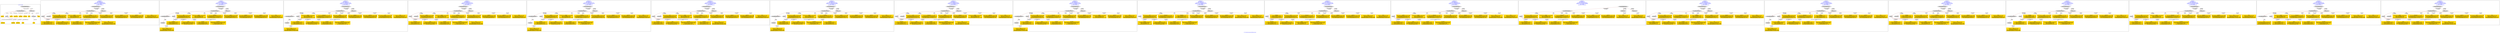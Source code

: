 digraph n0 {
fontcolor="blue"
remincross="true"
label="s17-s-houston-museum-of-fine-arts.json"
subgraph cluster_0 {
label="1-correct model"
n2[style="filled",color="white",fillcolor="lightgray",label="CulturalHeritageObject1"];
n3[shape="plaintext",style="filled",fillcolor="gold",label="artyear"];
n4[style="filled",color="white",fillcolor="lightgray",label="Person1"];
n5[shape="plaintext",style="filled",fillcolor="gold",label="artdesc"];
n6[shape="plaintext",style="filled",fillcolor="gold",label="dimensions"];
n7[shape="plaintext",style="filled",fillcolor="gold",label="technique"];
n8[shape="plaintext",style="filled",fillcolor="gold",label="credittext"];
n9[shape="plaintext",style="filled",fillcolor="gold",label="title"];
n10[style="filled",color="white",fillcolor="lightgray",label="Document1"];
n11[shape="plaintext",style="filled",fillcolor="gold",label="nationality"];
n12[shape="plaintext",style="filled",fillcolor="gold",label="birthDate"];
n13[shape="plaintext",style="filled",fillcolor="gold",label="deathDate"];
n14[shape="plaintext",style="filled",fillcolor="gold",label="artist"];
n15[style="filled",color="white",fillcolor="lightgray",label="EuropeanaAggregation1"];
n16[style="filled",color="white",fillcolor="lightgray",label="WebResource1"];
n17[shape="plaintext",style="filled",fillcolor="gold",label="photo"];
n18[shape="plaintext",style="filled",fillcolor="gold",label="link"];
}
subgraph cluster_1 {
label="candidate 0\nlink coherence:1.0\nnode coherence:1.0\nconfidence:0.5115689063829537\nmapping score:0.6149674132387623\ncost:15.99967\n-precision:1.0-recall:1.0"
n20[style="filled",color="white",fillcolor="lightgray",label="CulturalHeritageObject1"];
n21[style="filled",color="white",fillcolor="lightgray",label="Person1"];
n22[style="filled",color="white",fillcolor="lightgray",label="Document1"];
n23[style="filled",color="white",fillcolor="lightgray",label="EuropeanaAggregation1"];
n24[style="filled",color="white",fillcolor="lightgray",label="WebResource1"];
n25[shape="plaintext",style="filled",fillcolor="gold",label="title\n[CulturalHeritageObject,description,0.403]\n[CulturalHeritageObject,title,0.352]\n[Person,biographicalInformation,0.167]\n[CulturalHeritageObject,provenance,0.078]"];
n26[shape="plaintext",style="filled",fillcolor="gold",label="artyear\n[CulturalHeritageObject,created,0.392]\n[Person,dateOfDeath,0.329]\n[Person,dateOfBirth,0.19]\n[CulturalHeritageObject,provenance,0.089]"];
n27[shape="plaintext",style="filled",fillcolor="gold",label="dimensions\n[CulturalHeritageObject,extent,0.636]\n[CulturalHeritageObject,accessionNumber,0.176]\n[CulturalHeritageObject,description,0.117]\n[CulturalHeritageObject,provenance,0.071]"];
n28[shape="plaintext",style="filled",fillcolor="gold",label="deathDate\n[Person,dateOfDeath,0.447]\n[CulturalHeritageObject,created,0.314]\n[Person,dateOfBirth,0.16]\n[CulturalHeritageObject,provenance,0.08]"];
n29[shape="plaintext",style="filled",fillcolor="gold",label="photo\n[WebResource,classLink,0.759]\n[Document,classLink,0.225]\n[CulturalHeritageObject,description,0.008]\n[CulturalHeritageObject,extent,0.007]"];
n30[shape="plaintext",style="filled",fillcolor="gold",label="artist\n[Person,nameOfThePerson,0.481]\n[CulturalHeritageObject,description,0.179]\n[CulturalHeritageObject,provenance,0.175]\n[Document,classLink,0.165]"];
n31[shape="plaintext",style="filled",fillcolor="gold",label="artdesc\n[CulturalHeritageObject,description,0.438]\n[Person,biographicalInformation,0.392]\n[CulturalHeritageObject,title,0.11]\n[CulturalHeritageObject,provenance,0.06]"];
n32[shape="plaintext",style="filled",fillcolor="gold",label="link\n[WebResource,classLink,0.591]\n[Document,classLink,0.29]\n[CulturalHeritageObject,description,0.066]\n[CulturalHeritageObject,provenance,0.053]"];
n33[shape="plaintext",style="filled",fillcolor="gold",label="birthDate\n[Person,dateOfBirth,0.325]\n[CulturalHeritageObject,created,0.322]\n[Person,dateOfDeath,0.309]\n[CulturalHeritageObject,title,0.045]"];
n34[shape="plaintext",style="filled",fillcolor="gold",label="technique\n[CulturalHeritageObject,medium,0.756]\n[CulturalHeritageObject,description,0.124]\n[Person,biographicalInformation,0.07]\n[CulturalHeritageObject,title,0.051]"];
n35[shape="plaintext",style="filled",fillcolor="gold",label="nationality\n[Person,countryAssociatedWithThePerson,0.617]\n[CulturalHeritageObject,provenance,0.168]\n[Concept,prefLabel,0.109]\n[CulturalHeritageObject,title,0.106]"];
n36[shape="plaintext",style="filled",fillcolor="gold",label="credittext\n[CulturalHeritageObject,provenance,0.646]\n[CulturalHeritageObject,description,0.169]\n[CulturalHeritageObject,title,0.105]\n[Person,biographicalInformation,0.08]"];
}
subgraph cluster_2 {
label="candidate 1\nlink coherence:1.0\nnode coherence:1.0\nconfidence:0.5115689063829537\nmapping score:0.6149674132387623\ncost:16.99967\n-precision:0.88-recall:0.94"
n38[style="filled",color="white",fillcolor="lightgray",label="CulturalHeritageObject1"];
n39[style="filled",color="white",fillcolor="lightgray",label="CulturalHeritageObject2"];
n40[style="filled",color="white",fillcolor="lightgray",label="Person1"];
n41[style="filled",color="white",fillcolor="lightgray",label="Document2"];
n42[style="filled",color="white",fillcolor="lightgray",label="EuropeanaAggregation1"];
n43[style="filled",color="white",fillcolor="lightgray",label="WebResource1"];
n44[shape="plaintext",style="filled",fillcolor="gold",label="title\n[CulturalHeritageObject,description,0.403]\n[CulturalHeritageObject,title,0.352]\n[Person,biographicalInformation,0.167]\n[CulturalHeritageObject,provenance,0.078]"];
n45[shape="plaintext",style="filled",fillcolor="gold",label="artyear\n[CulturalHeritageObject,created,0.392]\n[Person,dateOfDeath,0.329]\n[Person,dateOfBirth,0.19]\n[CulturalHeritageObject,provenance,0.089]"];
n46[shape="plaintext",style="filled",fillcolor="gold",label="dimensions\n[CulturalHeritageObject,extent,0.636]\n[CulturalHeritageObject,accessionNumber,0.176]\n[CulturalHeritageObject,description,0.117]\n[CulturalHeritageObject,provenance,0.071]"];
n47[shape="plaintext",style="filled",fillcolor="gold",label="deathDate\n[Person,dateOfDeath,0.447]\n[CulturalHeritageObject,created,0.314]\n[Person,dateOfBirth,0.16]\n[CulturalHeritageObject,provenance,0.08]"];
n48[shape="plaintext",style="filled",fillcolor="gold",label="photo\n[WebResource,classLink,0.759]\n[Document,classLink,0.225]\n[CulturalHeritageObject,description,0.008]\n[CulturalHeritageObject,extent,0.007]"];
n49[shape="plaintext",style="filled",fillcolor="gold",label="link\n[WebResource,classLink,0.591]\n[Document,classLink,0.29]\n[CulturalHeritageObject,description,0.066]\n[CulturalHeritageObject,provenance,0.053]"];
n50[shape="plaintext",style="filled",fillcolor="gold",label="artist\n[Person,nameOfThePerson,0.481]\n[CulturalHeritageObject,description,0.179]\n[CulturalHeritageObject,provenance,0.175]\n[Document,classLink,0.165]"];
n51[shape="plaintext",style="filled",fillcolor="gold",label="artdesc\n[CulturalHeritageObject,description,0.438]\n[Person,biographicalInformation,0.392]\n[CulturalHeritageObject,title,0.11]\n[CulturalHeritageObject,provenance,0.06]"];
n52[shape="plaintext",style="filled",fillcolor="gold",label="birthDate\n[Person,dateOfBirth,0.325]\n[CulturalHeritageObject,created,0.322]\n[Person,dateOfDeath,0.309]\n[CulturalHeritageObject,title,0.045]"];
n53[shape="plaintext",style="filled",fillcolor="gold",label="technique\n[CulturalHeritageObject,medium,0.756]\n[CulturalHeritageObject,description,0.124]\n[Person,biographicalInformation,0.07]\n[CulturalHeritageObject,title,0.051]"];
n54[shape="plaintext",style="filled",fillcolor="gold",label="nationality\n[Person,countryAssociatedWithThePerson,0.617]\n[CulturalHeritageObject,provenance,0.168]\n[Concept,prefLabel,0.109]\n[CulturalHeritageObject,title,0.106]"];
n55[shape="plaintext",style="filled",fillcolor="gold",label="credittext\n[CulturalHeritageObject,provenance,0.646]\n[CulturalHeritageObject,description,0.169]\n[CulturalHeritageObject,title,0.105]\n[Person,biographicalInformation,0.08]"];
}
subgraph cluster_3 {
label="candidate 10\nlink coherence:1.0\nnode coherence:1.0\nconfidence:0.4886892931312461\nmapping score:0.6073408754881932\ncost:16.99967\n-precision:0.82-recall:0.88"
n57[style="filled",color="white",fillcolor="lightgray",label="CulturalHeritageObject1"];
n58[style="filled",color="white",fillcolor="lightgray",label="CulturalHeritageObject2"];
n59[style="filled",color="white",fillcolor="lightgray",label="Person1"];
n60[style="filled",color="white",fillcolor="lightgray",label="Document2"];
n61[style="filled",color="white",fillcolor="lightgray",label="EuropeanaAggregation1"];
n62[style="filled",color="white",fillcolor="lightgray",label="WebResource1"];
n63[shape="plaintext",style="filled",fillcolor="gold",label="artyear\n[CulturalHeritageObject,created,0.392]\n[Person,dateOfDeath,0.329]\n[Person,dateOfBirth,0.19]\n[CulturalHeritageObject,provenance,0.089]"];
n64[shape="plaintext",style="filled",fillcolor="gold",label="dimensions\n[CulturalHeritageObject,extent,0.636]\n[CulturalHeritageObject,accessionNumber,0.176]\n[CulturalHeritageObject,description,0.117]\n[CulturalHeritageObject,provenance,0.071]"];
n65[shape="plaintext",style="filled",fillcolor="gold",label="deathDate\n[Person,dateOfDeath,0.447]\n[CulturalHeritageObject,created,0.314]\n[Person,dateOfBirth,0.16]\n[CulturalHeritageObject,provenance,0.08]"];
n66[shape="plaintext",style="filled",fillcolor="gold",label="photo\n[WebResource,classLink,0.759]\n[Document,classLink,0.225]\n[CulturalHeritageObject,description,0.008]\n[CulturalHeritageObject,extent,0.007]"];
n67[shape="plaintext",style="filled",fillcolor="gold",label="link\n[WebResource,classLink,0.591]\n[Document,classLink,0.29]\n[CulturalHeritageObject,description,0.066]\n[CulturalHeritageObject,provenance,0.053]"];
n68[shape="plaintext",style="filled",fillcolor="gold",label="artist\n[Person,nameOfThePerson,0.481]\n[CulturalHeritageObject,description,0.179]\n[CulturalHeritageObject,provenance,0.175]\n[Document,classLink,0.165]"];
n69[shape="plaintext",style="filled",fillcolor="gold",label="artdesc\n[CulturalHeritageObject,description,0.438]\n[Person,biographicalInformation,0.392]\n[CulturalHeritageObject,title,0.11]\n[CulturalHeritageObject,provenance,0.06]"];
n70[shape="plaintext",style="filled",fillcolor="gold",label="birthDate\n[Person,dateOfBirth,0.325]\n[CulturalHeritageObject,created,0.322]\n[Person,dateOfDeath,0.309]\n[CulturalHeritageObject,title,0.045]"];
n71[shape="plaintext",style="filled",fillcolor="gold",label="technique\n[CulturalHeritageObject,medium,0.756]\n[CulturalHeritageObject,description,0.124]\n[Person,biographicalInformation,0.07]\n[CulturalHeritageObject,title,0.051]"];
n72[shape="plaintext",style="filled",fillcolor="gold",label="nationality\n[Person,countryAssociatedWithThePerson,0.617]\n[CulturalHeritageObject,provenance,0.168]\n[Concept,prefLabel,0.109]\n[CulturalHeritageObject,title,0.106]"];
n73[shape="plaintext",style="filled",fillcolor="gold",label="credittext\n[CulturalHeritageObject,provenance,0.646]\n[CulturalHeritageObject,description,0.169]\n[CulturalHeritageObject,title,0.105]\n[Person,biographicalInformation,0.08]"];
n74[shape="plaintext",style="filled",fillcolor="gold",label="title\n[CulturalHeritageObject,description,0.403]\n[CulturalHeritageObject,title,0.352]\n[Person,biographicalInformation,0.167]\n[CulturalHeritageObject,provenance,0.078]"];
}
subgraph cluster_4 {
label="candidate 11\nlink coherence:1.0\nnode coherence:1.0\nconfidence:0.48841644152138236\nmapping score:0.6072499249515718\ncost:15.99967\n-precision:0.88-recall:0.88"
n76[style="filled",color="white",fillcolor="lightgray",label="CulturalHeritageObject1"];
n77[style="filled",color="white",fillcolor="lightgray",label="Person1"];
n78[style="filled",color="white",fillcolor="lightgray",label="Document1"];
n79[style="filled",color="white",fillcolor="lightgray",label="EuropeanaAggregation1"];
n80[style="filled",color="white",fillcolor="lightgray",label="WebResource1"];
n81[shape="plaintext",style="filled",fillcolor="gold",label="artdesc\n[CulturalHeritageObject,description,0.438]\n[Person,biographicalInformation,0.392]\n[CulturalHeritageObject,title,0.11]\n[CulturalHeritageObject,provenance,0.06]"];
n82[shape="plaintext",style="filled",fillcolor="gold",label="artyear\n[CulturalHeritageObject,created,0.392]\n[Person,dateOfDeath,0.329]\n[Person,dateOfBirth,0.19]\n[CulturalHeritageObject,provenance,0.089]"];
n83[shape="plaintext",style="filled",fillcolor="gold",label="dimensions\n[CulturalHeritageObject,extent,0.636]\n[CulturalHeritageObject,accessionNumber,0.176]\n[CulturalHeritageObject,description,0.117]\n[CulturalHeritageObject,provenance,0.071]"];
n84[shape="plaintext",style="filled",fillcolor="gold",label="deathDate\n[Person,dateOfDeath,0.447]\n[CulturalHeritageObject,created,0.314]\n[Person,dateOfBirth,0.16]\n[CulturalHeritageObject,provenance,0.08]"];
n85[shape="plaintext",style="filled",fillcolor="gold",label="photo\n[WebResource,classLink,0.759]\n[Document,classLink,0.225]\n[CulturalHeritageObject,description,0.008]\n[CulturalHeritageObject,extent,0.007]"];
n86[shape="plaintext",style="filled",fillcolor="gold",label="artist\n[Person,nameOfThePerson,0.481]\n[CulturalHeritageObject,description,0.179]\n[CulturalHeritageObject,provenance,0.175]\n[Document,classLink,0.165]"];
n87[shape="plaintext",style="filled",fillcolor="gold",label="title\n[CulturalHeritageObject,description,0.403]\n[CulturalHeritageObject,title,0.352]\n[Person,biographicalInformation,0.167]\n[CulturalHeritageObject,provenance,0.078]"];
n88[shape="plaintext",style="filled",fillcolor="gold",label="link\n[WebResource,classLink,0.591]\n[Document,classLink,0.29]\n[CulturalHeritageObject,description,0.066]\n[CulturalHeritageObject,provenance,0.053]"];
n89[shape="plaintext",style="filled",fillcolor="gold",label="birthDate\n[Person,dateOfBirth,0.325]\n[CulturalHeritageObject,created,0.322]\n[Person,dateOfDeath,0.309]\n[CulturalHeritageObject,title,0.045]"];
n90[shape="plaintext",style="filled",fillcolor="gold",label="technique\n[CulturalHeritageObject,medium,0.756]\n[CulturalHeritageObject,description,0.124]\n[Person,biographicalInformation,0.07]\n[CulturalHeritageObject,title,0.051]"];
n91[shape="plaintext",style="filled",fillcolor="gold",label="nationality\n[Person,countryAssociatedWithThePerson,0.617]\n[CulturalHeritageObject,provenance,0.168]\n[Concept,prefLabel,0.109]\n[CulturalHeritageObject,title,0.106]"];
n92[shape="plaintext",style="filled",fillcolor="gold",label="credittext\n[CulturalHeritageObject,provenance,0.646]\n[CulturalHeritageObject,description,0.169]\n[CulturalHeritageObject,title,0.105]\n[Person,biographicalInformation,0.08]"];
}
subgraph cluster_5 {
label="candidate 12\nlink coherence:1.0\nnode coherence:1.0\nconfidence:0.48841644152138236\nmapping score:0.6072499249515718\ncost:16.99967\n-precision:0.76-recall:0.81"
n94[style="filled",color="white",fillcolor="lightgray",label="CulturalHeritageObject1"];
n95[style="filled",color="white",fillcolor="lightgray",label="CulturalHeritageObject2"];
n96[style="filled",color="white",fillcolor="lightgray",label="Person1"];
n97[style="filled",color="white",fillcolor="lightgray",label="Document2"];
n98[style="filled",color="white",fillcolor="lightgray",label="EuropeanaAggregation1"];
n99[style="filled",color="white",fillcolor="lightgray",label="WebResource1"];
n100[shape="plaintext",style="filled",fillcolor="gold",label="artdesc\n[CulturalHeritageObject,description,0.438]\n[Person,biographicalInformation,0.392]\n[CulturalHeritageObject,title,0.11]\n[CulturalHeritageObject,provenance,0.06]"];
n101[shape="plaintext",style="filled",fillcolor="gold",label="artyear\n[CulturalHeritageObject,created,0.392]\n[Person,dateOfDeath,0.329]\n[Person,dateOfBirth,0.19]\n[CulturalHeritageObject,provenance,0.089]"];
n102[shape="plaintext",style="filled",fillcolor="gold",label="dimensions\n[CulturalHeritageObject,extent,0.636]\n[CulturalHeritageObject,accessionNumber,0.176]\n[CulturalHeritageObject,description,0.117]\n[CulturalHeritageObject,provenance,0.071]"];
n103[shape="plaintext",style="filled",fillcolor="gold",label="deathDate\n[Person,dateOfDeath,0.447]\n[CulturalHeritageObject,created,0.314]\n[Person,dateOfBirth,0.16]\n[CulturalHeritageObject,provenance,0.08]"];
n104[shape="plaintext",style="filled",fillcolor="gold",label="photo\n[WebResource,classLink,0.759]\n[Document,classLink,0.225]\n[CulturalHeritageObject,description,0.008]\n[CulturalHeritageObject,extent,0.007]"];
n105[shape="plaintext",style="filled",fillcolor="gold",label="link\n[WebResource,classLink,0.591]\n[Document,classLink,0.29]\n[CulturalHeritageObject,description,0.066]\n[CulturalHeritageObject,provenance,0.053]"];
n106[shape="plaintext",style="filled",fillcolor="gold",label="artist\n[Person,nameOfThePerson,0.481]\n[CulturalHeritageObject,description,0.179]\n[CulturalHeritageObject,provenance,0.175]\n[Document,classLink,0.165]"];
n107[shape="plaintext",style="filled",fillcolor="gold",label="title\n[CulturalHeritageObject,description,0.403]\n[CulturalHeritageObject,title,0.352]\n[Person,biographicalInformation,0.167]\n[CulturalHeritageObject,provenance,0.078]"];
n108[shape="plaintext",style="filled",fillcolor="gold",label="birthDate\n[Person,dateOfBirth,0.325]\n[CulturalHeritageObject,created,0.322]\n[Person,dateOfDeath,0.309]\n[CulturalHeritageObject,title,0.045]"];
n109[shape="plaintext",style="filled",fillcolor="gold",label="technique\n[CulturalHeritageObject,medium,0.756]\n[CulturalHeritageObject,description,0.124]\n[Person,biographicalInformation,0.07]\n[CulturalHeritageObject,title,0.051]"];
n110[shape="plaintext",style="filled",fillcolor="gold",label="nationality\n[Person,countryAssociatedWithThePerson,0.617]\n[CulturalHeritageObject,provenance,0.168]\n[Concept,prefLabel,0.109]\n[CulturalHeritageObject,title,0.106]"];
n111[shape="plaintext",style="filled",fillcolor="gold",label="credittext\n[CulturalHeritageObject,provenance,0.646]\n[CulturalHeritageObject,description,0.169]\n[CulturalHeritageObject,title,0.105]\n[Person,biographicalInformation,0.08]"];
}
subgraph cluster_6 {
label="candidate 13\nlink coherence:1.0\nnode coherence:1.0\nconfidence:0.48632773107486954\nmapping score:0.6065536881360676\ncost:15.99967\n-precision:0.88-recall:0.88"
n113[style="filled",color="white",fillcolor="lightgray",label="CulturalHeritageObject1"];
n114[style="filled",color="white",fillcolor="lightgray",label="Person1"];
n115[style="filled",color="white",fillcolor="lightgray",label="Document1"];
n116[style="filled",color="white",fillcolor="lightgray",label="EuropeanaAggregation1"];
n117[style="filled",color="white",fillcolor="lightgray",label="WebResource1"];
n118[shape="plaintext",style="filled",fillcolor="gold",label="birthDate\n[Person,dateOfBirth,0.325]\n[CulturalHeritageObject,created,0.322]\n[Person,dateOfDeath,0.309]\n[CulturalHeritageObject,title,0.045]"];
n119[shape="plaintext",style="filled",fillcolor="gold",label="title\n[CulturalHeritageObject,description,0.403]\n[CulturalHeritageObject,title,0.352]\n[Person,biographicalInformation,0.167]\n[CulturalHeritageObject,provenance,0.078]"];
n120[shape="plaintext",style="filled",fillcolor="gold",label="artyear\n[CulturalHeritageObject,created,0.392]\n[Person,dateOfDeath,0.329]\n[Person,dateOfBirth,0.19]\n[CulturalHeritageObject,provenance,0.089]"];
n121[shape="plaintext",style="filled",fillcolor="gold",label="dimensions\n[CulturalHeritageObject,extent,0.636]\n[CulturalHeritageObject,accessionNumber,0.176]\n[CulturalHeritageObject,description,0.117]\n[CulturalHeritageObject,provenance,0.071]"];
n122[shape="plaintext",style="filled",fillcolor="gold",label="photo\n[WebResource,classLink,0.759]\n[Document,classLink,0.225]\n[CulturalHeritageObject,description,0.008]\n[CulturalHeritageObject,extent,0.007]"];
n123[shape="plaintext",style="filled",fillcolor="gold",label="artist\n[Person,nameOfThePerson,0.481]\n[CulturalHeritageObject,description,0.179]\n[CulturalHeritageObject,provenance,0.175]\n[Document,classLink,0.165]"];
n124[shape="plaintext",style="filled",fillcolor="gold",label="artdesc\n[CulturalHeritageObject,description,0.438]\n[Person,biographicalInformation,0.392]\n[CulturalHeritageObject,title,0.11]\n[CulturalHeritageObject,provenance,0.06]"];
n125[shape="plaintext",style="filled",fillcolor="gold",label="link\n[WebResource,classLink,0.591]\n[Document,classLink,0.29]\n[CulturalHeritageObject,description,0.066]\n[CulturalHeritageObject,provenance,0.053]"];
n126[shape="plaintext",style="filled",fillcolor="gold",label="technique\n[CulturalHeritageObject,medium,0.756]\n[CulturalHeritageObject,description,0.124]\n[Person,biographicalInformation,0.07]\n[CulturalHeritageObject,title,0.051]"];
n127[shape="plaintext",style="filled",fillcolor="gold",label="nationality\n[Person,countryAssociatedWithThePerson,0.617]\n[CulturalHeritageObject,provenance,0.168]\n[Concept,prefLabel,0.109]\n[CulturalHeritageObject,title,0.106]"];
n128[shape="plaintext",style="filled",fillcolor="gold",label="deathDate\n[Person,dateOfDeath,0.447]\n[CulturalHeritageObject,created,0.314]\n[Person,dateOfBirth,0.16]\n[CulturalHeritageObject,provenance,0.08]"];
n129[shape="plaintext",style="filled",fillcolor="gold",label="credittext\n[CulturalHeritageObject,provenance,0.646]\n[CulturalHeritageObject,description,0.169]\n[CulturalHeritageObject,title,0.105]\n[Person,biographicalInformation,0.08]"];
}
subgraph cluster_7 {
label="candidate 14\nlink coherence:1.0\nnode coherence:1.0\nconfidence:0.48632773107486954\nmapping score:0.6065536881360676\ncost:16.99967\n-precision:0.76-recall:0.81"
n131[style="filled",color="white",fillcolor="lightgray",label="CulturalHeritageObject1"];
n132[style="filled",color="white",fillcolor="lightgray",label="CulturalHeritageObject2"];
n133[style="filled",color="white",fillcolor="lightgray",label="Person1"];
n134[style="filled",color="white",fillcolor="lightgray",label="Document2"];
n135[style="filled",color="white",fillcolor="lightgray",label="EuropeanaAggregation1"];
n136[style="filled",color="white",fillcolor="lightgray",label="WebResource1"];
n137[shape="plaintext",style="filled",fillcolor="gold",label="birthDate\n[Person,dateOfBirth,0.325]\n[CulturalHeritageObject,created,0.322]\n[Person,dateOfDeath,0.309]\n[CulturalHeritageObject,title,0.045]"];
n138[shape="plaintext",style="filled",fillcolor="gold",label="title\n[CulturalHeritageObject,description,0.403]\n[CulturalHeritageObject,title,0.352]\n[Person,biographicalInformation,0.167]\n[CulturalHeritageObject,provenance,0.078]"];
n139[shape="plaintext",style="filled",fillcolor="gold",label="artyear\n[CulturalHeritageObject,created,0.392]\n[Person,dateOfDeath,0.329]\n[Person,dateOfBirth,0.19]\n[CulturalHeritageObject,provenance,0.089]"];
n140[shape="plaintext",style="filled",fillcolor="gold",label="dimensions\n[CulturalHeritageObject,extent,0.636]\n[CulturalHeritageObject,accessionNumber,0.176]\n[CulturalHeritageObject,description,0.117]\n[CulturalHeritageObject,provenance,0.071]"];
n141[shape="plaintext",style="filled",fillcolor="gold",label="photo\n[WebResource,classLink,0.759]\n[Document,classLink,0.225]\n[CulturalHeritageObject,description,0.008]\n[CulturalHeritageObject,extent,0.007]"];
n142[shape="plaintext",style="filled",fillcolor="gold",label="link\n[WebResource,classLink,0.591]\n[Document,classLink,0.29]\n[CulturalHeritageObject,description,0.066]\n[CulturalHeritageObject,provenance,0.053]"];
n143[shape="plaintext",style="filled",fillcolor="gold",label="artist\n[Person,nameOfThePerson,0.481]\n[CulturalHeritageObject,description,0.179]\n[CulturalHeritageObject,provenance,0.175]\n[Document,classLink,0.165]"];
n144[shape="plaintext",style="filled",fillcolor="gold",label="artdesc\n[CulturalHeritageObject,description,0.438]\n[Person,biographicalInformation,0.392]\n[CulturalHeritageObject,title,0.11]\n[CulturalHeritageObject,provenance,0.06]"];
n145[shape="plaintext",style="filled",fillcolor="gold",label="technique\n[CulturalHeritageObject,medium,0.756]\n[CulturalHeritageObject,description,0.124]\n[Person,biographicalInformation,0.07]\n[CulturalHeritageObject,title,0.051]"];
n146[shape="plaintext",style="filled",fillcolor="gold",label="nationality\n[Person,countryAssociatedWithThePerson,0.617]\n[CulturalHeritageObject,provenance,0.168]\n[Concept,prefLabel,0.109]\n[CulturalHeritageObject,title,0.106]"];
n147[shape="plaintext",style="filled",fillcolor="gold",label="deathDate\n[Person,dateOfDeath,0.447]\n[CulturalHeritageObject,created,0.314]\n[Person,dateOfBirth,0.16]\n[CulturalHeritageObject,provenance,0.08]"];
n148[shape="plaintext",style="filled",fillcolor="gold",label="credittext\n[CulturalHeritageObject,provenance,0.646]\n[CulturalHeritageObject,description,0.169]\n[CulturalHeritageObject,title,0.105]\n[Person,biographicalInformation,0.08]"];
}
subgraph cluster_8 {
label="candidate 15\nlink coherence:1.0\nnode coherence:1.0\nconfidence:0.4862688514296052\nmapping score:0.6065340615876461\ncost:15.99967\n-precision:0.94-recall:0.94"
n150[style="filled",color="white",fillcolor="lightgray",label="CulturalHeritageObject1"];
n151[style="filled",color="white",fillcolor="lightgray",label="Person1"];
n152[style="filled",color="white",fillcolor="lightgray",label="Document1"];
n153[style="filled",color="white",fillcolor="lightgray",label="EuropeanaAggregation1"];
n154[style="filled",color="white",fillcolor="lightgray",label="WebResource1"];
n155[shape="plaintext",style="filled",fillcolor="gold",label="title\n[CulturalHeritageObject,description,0.403]\n[CulturalHeritageObject,title,0.352]\n[Person,biographicalInformation,0.167]\n[CulturalHeritageObject,provenance,0.078]"];
n156[shape="plaintext",style="filled",fillcolor="gold",label="dimensions\n[CulturalHeritageObject,extent,0.636]\n[CulturalHeritageObject,accessionNumber,0.176]\n[CulturalHeritageObject,description,0.117]\n[CulturalHeritageObject,provenance,0.071]"];
n157[shape="plaintext",style="filled",fillcolor="gold",label="deathDate\n[Person,dateOfDeath,0.447]\n[CulturalHeritageObject,created,0.314]\n[Person,dateOfBirth,0.16]\n[CulturalHeritageObject,provenance,0.08]"];
n158[shape="plaintext",style="filled",fillcolor="gold",label="photo\n[WebResource,classLink,0.759]\n[Document,classLink,0.225]\n[CulturalHeritageObject,description,0.008]\n[CulturalHeritageObject,extent,0.007]"];
n159[shape="plaintext",style="filled",fillcolor="gold",label="artist\n[Person,nameOfThePerson,0.481]\n[CulturalHeritageObject,description,0.179]\n[CulturalHeritageObject,provenance,0.175]\n[Document,classLink,0.165]"];
n160[shape="plaintext",style="filled",fillcolor="gold",label="artdesc\n[CulturalHeritageObject,description,0.438]\n[Person,biographicalInformation,0.392]\n[CulturalHeritageObject,title,0.11]\n[CulturalHeritageObject,provenance,0.06]"];
n161[shape="plaintext",style="filled",fillcolor="gold",label="link\n[WebResource,classLink,0.591]\n[Document,classLink,0.29]\n[CulturalHeritageObject,description,0.066]\n[CulturalHeritageObject,provenance,0.053]"];
n162[shape="plaintext",style="filled",fillcolor="gold",label="birthDate\n[Person,dateOfBirth,0.325]\n[CulturalHeritageObject,created,0.322]\n[Person,dateOfDeath,0.309]\n[CulturalHeritageObject,title,0.045]"];
n163[shape="plaintext",style="filled",fillcolor="gold",label="technique\n[CulturalHeritageObject,medium,0.756]\n[CulturalHeritageObject,description,0.124]\n[Person,biographicalInformation,0.07]\n[CulturalHeritageObject,title,0.051]"];
n164[shape="plaintext",style="filled",fillcolor="gold",label="nationality\n[Person,countryAssociatedWithThePerson,0.617]\n[CulturalHeritageObject,provenance,0.168]\n[Concept,prefLabel,0.109]\n[CulturalHeritageObject,title,0.106]"];
n165[shape="plaintext",style="filled",fillcolor="gold",label="artyear\n[CulturalHeritageObject,created,0.392]\n[Person,dateOfDeath,0.329]\n[Person,dateOfBirth,0.19]\n[CulturalHeritageObject,provenance,0.089]"];
n166[shape="plaintext",style="filled",fillcolor="gold",label="credittext\n[CulturalHeritageObject,provenance,0.646]\n[CulturalHeritageObject,description,0.169]\n[CulturalHeritageObject,title,0.105]\n[Person,biographicalInformation,0.08]"];
}
subgraph cluster_9 {
label="candidate 16\nlink coherence:1.0\nnode coherence:1.0\nconfidence:0.4862688514296052\nmapping score:0.6065340615876461\ncost:16.99967\n-precision:0.82-recall:0.88"
n168[style="filled",color="white",fillcolor="lightgray",label="CulturalHeritageObject1"];
n169[style="filled",color="white",fillcolor="lightgray",label="CulturalHeritageObject2"];
n170[style="filled",color="white",fillcolor="lightgray",label="Person1"];
n171[style="filled",color="white",fillcolor="lightgray",label="Document2"];
n172[style="filled",color="white",fillcolor="lightgray",label="EuropeanaAggregation1"];
n173[style="filled",color="white",fillcolor="lightgray",label="WebResource1"];
n174[shape="plaintext",style="filled",fillcolor="gold",label="title\n[CulturalHeritageObject,description,0.403]\n[CulturalHeritageObject,title,0.352]\n[Person,biographicalInformation,0.167]\n[CulturalHeritageObject,provenance,0.078]"];
n175[shape="plaintext",style="filled",fillcolor="gold",label="dimensions\n[CulturalHeritageObject,extent,0.636]\n[CulturalHeritageObject,accessionNumber,0.176]\n[CulturalHeritageObject,description,0.117]\n[CulturalHeritageObject,provenance,0.071]"];
n176[shape="plaintext",style="filled",fillcolor="gold",label="deathDate\n[Person,dateOfDeath,0.447]\n[CulturalHeritageObject,created,0.314]\n[Person,dateOfBirth,0.16]\n[CulturalHeritageObject,provenance,0.08]"];
n177[shape="plaintext",style="filled",fillcolor="gold",label="photo\n[WebResource,classLink,0.759]\n[Document,classLink,0.225]\n[CulturalHeritageObject,description,0.008]\n[CulturalHeritageObject,extent,0.007]"];
n178[shape="plaintext",style="filled",fillcolor="gold",label="link\n[WebResource,classLink,0.591]\n[Document,classLink,0.29]\n[CulturalHeritageObject,description,0.066]\n[CulturalHeritageObject,provenance,0.053]"];
n179[shape="plaintext",style="filled",fillcolor="gold",label="artist\n[Person,nameOfThePerson,0.481]\n[CulturalHeritageObject,description,0.179]\n[CulturalHeritageObject,provenance,0.175]\n[Document,classLink,0.165]"];
n180[shape="plaintext",style="filled",fillcolor="gold",label="artdesc\n[CulturalHeritageObject,description,0.438]\n[Person,biographicalInformation,0.392]\n[CulturalHeritageObject,title,0.11]\n[CulturalHeritageObject,provenance,0.06]"];
n181[shape="plaintext",style="filled",fillcolor="gold",label="birthDate\n[Person,dateOfBirth,0.325]\n[CulturalHeritageObject,created,0.322]\n[Person,dateOfDeath,0.309]\n[CulturalHeritageObject,title,0.045]"];
n182[shape="plaintext",style="filled",fillcolor="gold",label="technique\n[CulturalHeritageObject,medium,0.756]\n[CulturalHeritageObject,description,0.124]\n[Person,biographicalInformation,0.07]\n[CulturalHeritageObject,title,0.051]"];
n183[shape="plaintext",style="filled",fillcolor="gold",label="nationality\n[Person,countryAssociatedWithThePerson,0.617]\n[CulturalHeritageObject,provenance,0.168]\n[Concept,prefLabel,0.109]\n[CulturalHeritageObject,title,0.106]"];
n184[shape="plaintext",style="filled",fillcolor="gold",label="artyear\n[CulturalHeritageObject,created,0.392]\n[Person,dateOfDeath,0.329]\n[Person,dateOfBirth,0.19]\n[CulturalHeritageObject,provenance,0.089]"];
n185[shape="plaintext",style="filled",fillcolor="gold",label="credittext\n[CulturalHeritageObject,provenance,0.646]\n[CulturalHeritageObject,description,0.169]\n[CulturalHeritageObject,title,0.105]\n[Person,biographicalInformation,0.08]"];
}
subgraph cluster_10 {
label="candidate 17\nlink coherence:1.0\nnode coherence:1.0\nconfidence:0.47551663001453764\nmapping score:0.6168388766715126\ncost:14.99968\n-precision:0.8-recall:0.75"
n187[style="filled",color="white",fillcolor="lightgray",label="CulturalHeritageObject1"];
n188[style="filled",color="white",fillcolor="lightgray",label="Person1"];
n189[style="filled",color="white",fillcolor="lightgray",label="EuropeanaAggregation1"];
n190[style="filled",color="white",fillcolor="lightgray",label="WebResource1"];
n191[shape="plaintext",style="filled",fillcolor="gold",label="title\n[CulturalHeritageObject,description,0.403]\n[CulturalHeritageObject,title,0.352]\n[Person,biographicalInformation,0.167]\n[CulturalHeritageObject,provenance,0.078]"];
n192[shape="plaintext",style="filled",fillcolor="gold",label="artyear\n[CulturalHeritageObject,created,0.392]\n[Person,dateOfDeath,0.329]\n[Person,dateOfBirth,0.19]\n[CulturalHeritageObject,provenance,0.089]"];
n193[shape="plaintext",style="filled",fillcolor="gold",label="dimensions\n[CulturalHeritageObject,extent,0.636]\n[CulturalHeritageObject,accessionNumber,0.176]\n[CulturalHeritageObject,description,0.117]\n[CulturalHeritageObject,provenance,0.071]"];
n194[shape="plaintext",style="filled",fillcolor="gold",label="deathDate\n[Person,dateOfDeath,0.447]\n[CulturalHeritageObject,created,0.314]\n[Person,dateOfBirth,0.16]\n[CulturalHeritageObject,provenance,0.08]"];
n195[shape="plaintext",style="filled",fillcolor="gold",label="photo\n[WebResource,classLink,0.759]\n[Document,classLink,0.225]\n[CulturalHeritageObject,description,0.008]\n[CulturalHeritageObject,extent,0.007]"];
n196[shape="plaintext",style="filled",fillcolor="gold",label="artist\n[Person,nameOfThePerson,0.481]\n[CulturalHeritageObject,description,0.179]\n[CulturalHeritageObject,provenance,0.175]\n[Document,classLink,0.165]"];
n197[shape="plaintext",style="filled",fillcolor="gold",label="artdesc\n[CulturalHeritageObject,description,0.438]\n[Person,biographicalInformation,0.392]\n[CulturalHeritageObject,title,0.11]\n[CulturalHeritageObject,provenance,0.06]"];
n198[shape="plaintext",style="filled",fillcolor="gold",label="birthDate\n[Person,dateOfBirth,0.325]\n[CulturalHeritageObject,created,0.322]\n[Person,dateOfDeath,0.309]\n[CulturalHeritageObject,title,0.045]"];
n199[shape="plaintext",style="filled",fillcolor="gold",label="technique\n[CulturalHeritageObject,medium,0.756]\n[CulturalHeritageObject,description,0.124]\n[Person,biographicalInformation,0.07]\n[CulturalHeritageObject,title,0.051]"];
n200[shape="plaintext",style="filled",fillcolor="gold",label="nationality\n[Person,countryAssociatedWithThePerson,0.617]\n[CulturalHeritageObject,provenance,0.168]\n[Concept,prefLabel,0.109]\n[CulturalHeritageObject,title,0.106]"];
n201[shape="plaintext",style="filled",fillcolor="gold",label="credittext\n[CulturalHeritageObject,provenance,0.646]\n[CulturalHeritageObject,description,0.169]\n[CulturalHeritageObject,title,0.105]\n[Person,biographicalInformation,0.08]"];
n202[shape="plaintext",style="filled",fillcolor="gold",label="link\n[WebResource,classLink,0.591]\n[Document,classLink,0.29]\n[CulturalHeritageObject,description,0.066]\n[CulturalHeritageObject,provenance,0.053]"];
}
subgraph cluster_11 {
label="candidate 18\nlink coherence:1.0\nnode coherence:1.0\nconfidence:0.47472010614635085\nmapping score:0.6165733687154503\ncost:14.99968\n-precision:0.8-recall:0.75"
n204[style="filled",color="white",fillcolor="lightgray",label="CulturalHeritageObject1"];
n205[style="filled",color="white",fillcolor="lightgray",label="Person1"];
n206[style="filled",color="white",fillcolor="lightgray",label="EuropeanaAggregation1"];
n207[style="filled",color="white",fillcolor="lightgray",label="WebResource1"];
n208[shape="plaintext",style="filled",fillcolor="gold",label="birthDate\n[Person,dateOfBirth,0.325]\n[CulturalHeritageObject,created,0.322]\n[Person,dateOfDeath,0.309]\n[CulturalHeritageObject,title,0.045]"];
n209[shape="plaintext",style="filled",fillcolor="gold",label="title\n[CulturalHeritageObject,description,0.403]\n[CulturalHeritageObject,title,0.352]\n[Person,biographicalInformation,0.167]\n[CulturalHeritageObject,provenance,0.078]"];
n210[shape="plaintext",style="filled",fillcolor="gold",label="dimensions\n[CulturalHeritageObject,extent,0.636]\n[CulturalHeritageObject,accessionNumber,0.176]\n[CulturalHeritageObject,description,0.117]\n[CulturalHeritageObject,provenance,0.071]"];
n211[shape="plaintext",style="filled",fillcolor="gold",label="deathDate\n[Person,dateOfDeath,0.447]\n[CulturalHeritageObject,created,0.314]\n[Person,dateOfBirth,0.16]\n[CulturalHeritageObject,provenance,0.08]"];
n212[shape="plaintext",style="filled",fillcolor="gold",label="photo\n[WebResource,classLink,0.759]\n[Document,classLink,0.225]\n[CulturalHeritageObject,description,0.008]\n[CulturalHeritageObject,extent,0.007]"];
n213[shape="plaintext",style="filled",fillcolor="gold",label="artist\n[Person,nameOfThePerson,0.481]\n[CulturalHeritageObject,description,0.179]\n[CulturalHeritageObject,provenance,0.175]\n[Document,classLink,0.165]"];
n214[shape="plaintext",style="filled",fillcolor="gold",label="artdesc\n[CulturalHeritageObject,description,0.438]\n[Person,biographicalInformation,0.392]\n[CulturalHeritageObject,title,0.11]\n[CulturalHeritageObject,provenance,0.06]"];
n215[shape="plaintext",style="filled",fillcolor="gold",label="technique\n[CulturalHeritageObject,medium,0.756]\n[CulturalHeritageObject,description,0.124]\n[Person,biographicalInformation,0.07]\n[CulturalHeritageObject,title,0.051]"];
n216[shape="plaintext",style="filled",fillcolor="gold",label="artyear\n[CulturalHeritageObject,created,0.392]\n[Person,dateOfDeath,0.329]\n[Person,dateOfBirth,0.19]\n[CulturalHeritageObject,provenance,0.089]"];
n217[shape="plaintext",style="filled",fillcolor="gold",label="nationality\n[Person,countryAssociatedWithThePerson,0.617]\n[CulturalHeritageObject,provenance,0.168]\n[Concept,prefLabel,0.109]\n[CulturalHeritageObject,title,0.106]"];
n218[shape="plaintext",style="filled",fillcolor="gold",label="credittext\n[CulturalHeritageObject,provenance,0.646]\n[CulturalHeritageObject,description,0.169]\n[CulturalHeritageObject,title,0.105]\n[Person,biographicalInformation,0.08]"];
n219[shape="plaintext",style="filled",fillcolor="gold",label="link\n[WebResource,classLink,0.591]\n[Document,classLink,0.29]\n[CulturalHeritageObject,description,0.066]\n[CulturalHeritageObject,provenance,0.053]"];
}
subgraph cluster_12 {
label="candidate 19\nlink coherence:1.0\nnode coherence:1.0\nconfidence:0.4686665886912855\nmapping score:0.6145555295637618\ncost:14.99968\n-precision:0.8-recall:0.75"
n221[style="filled",color="white",fillcolor="lightgray",label="CulturalHeritageObject1"];
n222[style="filled",color="white",fillcolor="lightgray",label="Person1"];
n223[style="filled",color="white",fillcolor="lightgray",label="EuropeanaAggregation1"];
n224[style="filled",color="white",fillcolor="lightgray",label="WebResource1"];
n225[shape="plaintext",style="filled",fillcolor="gold",label="artdesc\n[CulturalHeritageObject,description,0.438]\n[Person,biographicalInformation,0.392]\n[CulturalHeritageObject,title,0.11]\n[CulturalHeritageObject,provenance,0.06]"];
n226[shape="plaintext",style="filled",fillcolor="gold",label="artyear\n[CulturalHeritageObject,created,0.392]\n[Person,dateOfDeath,0.329]\n[Person,dateOfBirth,0.19]\n[CulturalHeritageObject,provenance,0.089]"];
n227[shape="plaintext",style="filled",fillcolor="gold",label="dimensions\n[CulturalHeritageObject,extent,0.636]\n[CulturalHeritageObject,accessionNumber,0.176]\n[CulturalHeritageObject,description,0.117]\n[CulturalHeritageObject,provenance,0.071]"];
n228[shape="plaintext",style="filled",fillcolor="gold",label="deathDate\n[Person,dateOfDeath,0.447]\n[CulturalHeritageObject,created,0.314]\n[Person,dateOfBirth,0.16]\n[CulturalHeritageObject,provenance,0.08]"];
n229[shape="plaintext",style="filled",fillcolor="gold",label="photo\n[WebResource,classLink,0.759]\n[Document,classLink,0.225]\n[CulturalHeritageObject,description,0.008]\n[CulturalHeritageObject,extent,0.007]"];
n230[shape="plaintext",style="filled",fillcolor="gold",label="artist\n[Person,nameOfThePerson,0.481]\n[CulturalHeritageObject,description,0.179]\n[CulturalHeritageObject,provenance,0.175]\n[Document,classLink,0.165]"];
n231[shape="plaintext",style="filled",fillcolor="gold",label="title\n[CulturalHeritageObject,description,0.403]\n[CulturalHeritageObject,title,0.352]\n[Person,biographicalInformation,0.167]\n[CulturalHeritageObject,provenance,0.078]"];
n232[shape="plaintext",style="filled",fillcolor="gold",label="birthDate\n[Person,dateOfBirth,0.325]\n[CulturalHeritageObject,created,0.322]\n[Person,dateOfDeath,0.309]\n[CulturalHeritageObject,title,0.045]"];
n233[shape="plaintext",style="filled",fillcolor="gold",label="technique\n[CulturalHeritageObject,medium,0.756]\n[CulturalHeritageObject,description,0.124]\n[Person,biographicalInformation,0.07]\n[CulturalHeritageObject,title,0.051]"];
n234[shape="plaintext",style="filled",fillcolor="gold",label="nationality\n[Person,countryAssociatedWithThePerson,0.617]\n[CulturalHeritageObject,provenance,0.168]\n[Concept,prefLabel,0.109]\n[CulturalHeritageObject,title,0.106]"];
n235[shape="plaintext",style="filled",fillcolor="gold",label="credittext\n[CulturalHeritageObject,provenance,0.646]\n[CulturalHeritageObject,description,0.169]\n[CulturalHeritageObject,title,0.105]\n[Person,biographicalInformation,0.08]"];
n236[shape="plaintext",style="filled",fillcolor="gold",label="link\n[WebResource,classLink,0.591]\n[Document,classLink,0.29]\n[CulturalHeritageObject,description,0.066]\n[CulturalHeritageObject,provenance,0.053]"];
}
subgraph cluster_13 {
label="candidate 2\nlink coherence:1.0\nnode coherence:1.0\nconfidence:0.5051432275068036\nmapping score:0.6128255202800456\ncost:15.99967\n-precision:0.81-recall:0.81"
n238[style="filled",color="white",fillcolor="lightgray",label="CulturalHeritageObject1"];
n239[style="filled",color="white",fillcolor="lightgray",label="Person1"];
n240[style="filled",color="white",fillcolor="lightgray",label="EuropeanaAggregation1"];
n241[style="filled",color="white",fillcolor="lightgray",label="WebResource1"];
n242[style="filled",color="white",fillcolor="lightgray",label="WebResource2"];
n243[shape="plaintext",style="filled",fillcolor="gold",label="title\n[CulturalHeritageObject,description,0.403]\n[CulturalHeritageObject,title,0.352]\n[Person,biographicalInformation,0.167]\n[CulturalHeritageObject,provenance,0.078]"];
n244[shape="plaintext",style="filled",fillcolor="gold",label="artyear\n[CulturalHeritageObject,created,0.392]\n[Person,dateOfDeath,0.329]\n[Person,dateOfBirth,0.19]\n[CulturalHeritageObject,provenance,0.089]"];
n245[shape="plaintext",style="filled",fillcolor="gold",label="dimensions\n[CulturalHeritageObject,extent,0.636]\n[CulturalHeritageObject,accessionNumber,0.176]\n[CulturalHeritageObject,description,0.117]\n[CulturalHeritageObject,provenance,0.071]"];
n246[shape="plaintext",style="filled",fillcolor="gold",label="deathDate\n[Person,dateOfDeath,0.447]\n[CulturalHeritageObject,created,0.314]\n[Person,dateOfBirth,0.16]\n[CulturalHeritageObject,provenance,0.08]"];
n247[shape="plaintext",style="filled",fillcolor="gold",label="photo\n[WebResource,classLink,0.759]\n[Document,classLink,0.225]\n[CulturalHeritageObject,description,0.008]\n[CulturalHeritageObject,extent,0.007]"];
n248[shape="plaintext",style="filled",fillcolor="gold",label="artist\n[Person,nameOfThePerson,0.481]\n[CulturalHeritageObject,description,0.179]\n[CulturalHeritageObject,provenance,0.175]\n[Document,classLink,0.165]"];
n249[shape="plaintext",style="filled",fillcolor="gold",label="birthDate\n[Person,dateOfBirth,0.325]\n[CulturalHeritageObject,created,0.322]\n[Person,dateOfDeath,0.309]\n[CulturalHeritageObject,title,0.045]"];
n250[shape="plaintext",style="filled",fillcolor="gold",label="technique\n[CulturalHeritageObject,medium,0.756]\n[CulturalHeritageObject,description,0.124]\n[Person,biographicalInformation,0.07]\n[CulturalHeritageObject,title,0.051]"];
n251[shape="plaintext",style="filled",fillcolor="gold",label="nationality\n[Person,countryAssociatedWithThePerson,0.617]\n[CulturalHeritageObject,provenance,0.168]\n[Concept,prefLabel,0.109]\n[CulturalHeritageObject,title,0.106]"];
n252[shape="plaintext",style="filled",fillcolor="gold",label="link\n[WebResource,classLink,0.591]\n[Document,classLink,0.29]\n[CulturalHeritageObject,description,0.066]\n[CulturalHeritageObject,provenance,0.053]"];
n253[shape="plaintext",style="filled",fillcolor="gold",label="artdesc\n[CulturalHeritageObject,description,0.438]\n[Person,biographicalInformation,0.392]\n[CulturalHeritageObject,title,0.11]\n[CulturalHeritageObject,provenance,0.06]"];
n254[shape="plaintext",style="filled",fillcolor="gold",label="credittext\n[CulturalHeritageObject,provenance,0.646]\n[CulturalHeritageObject,description,0.169]\n[CulturalHeritageObject,title,0.105]\n[Person,biographicalInformation,0.08]"];
}
subgraph cluster_14 {
label="candidate 3\nlink coherence:1.0\nnode coherence:1.0\nconfidence:0.4952664828446345\nmapping score:0.6095332720593226\ncost:15.99967\n-precision:0.88-recall:0.88"
n256[style="filled",color="white",fillcolor="lightgray",label="CulturalHeritageObject1"];
n257[style="filled",color="white",fillcolor="lightgray",label="Person1"];
n258[style="filled",color="white",fillcolor="lightgray",label="Document1"];
n259[style="filled",color="white",fillcolor="lightgray",label="EuropeanaAggregation1"];
n260[style="filled",color="white",fillcolor="lightgray",label="WebResource1"];
n261[shape="plaintext",style="filled",fillcolor="gold",label="title\n[CulturalHeritageObject,description,0.403]\n[CulturalHeritageObject,title,0.352]\n[Person,biographicalInformation,0.167]\n[CulturalHeritageObject,provenance,0.078]"];
n262[shape="plaintext",style="filled",fillcolor="gold",label="artyear\n[CulturalHeritageObject,created,0.392]\n[Person,dateOfDeath,0.329]\n[Person,dateOfBirth,0.19]\n[CulturalHeritageObject,provenance,0.089]"];
n263[shape="plaintext",style="filled",fillcolor="gold",label="dimensions\n[CulturalHeritageObject,extent,0.636]\n[CulturalHeritageObject,accessionNumber,0.176]\n[CulturalHeritageObject,description,0.117]\n[CulturalHeritageObject,provenance,0.071]"];
n264[shape="plaintext",style="filled",fillcolor="gold",label="deathDate\n[Person,dateOfDeath,0.447]\n[CulturalHeritageObject,created,0.314]\n[Person,dateOfBirth,0.16]\n[CulturalHeritageObject,provenance,0.08]"];
n265[shape="plaintext",style="filled",fillcolor="gold",label="photo\n[WebResource,classLink,0.759]\n[Document,classLink,0.225]\n[CulturalHeritageObject,description,0.008]\n[CulturalHeritageObject,extent,0.007]"];
n266[shape="plaintext",style="filled",fillcolor="gold",label="artist\n[Person,nameOfThePerson,0.481]\n[CulturalHeritageObject,description,0.179]\n[CulturalHeritageObject,provenance,0.175]\n[Document,classLink,0.165]"];
n267[shape="plaintext",style="filled",fillcolor="gold",label="artdesc\n[CulturalHeritageObject,description,0.438]\n[Person,biographicalInformation,0.392]\n[CulturalHeritageObject,title,0.11]\n[CulturalHeritageObject,provenance,0.06]"];
n268[shape="plaintext",style="filled",fillcolor="gold",label="link\n[WebResource,classLink,0.591]\n[Document,classLink,0.29]\n[CulturalHeritageObject,description,0.066]\n[CulturalHeritageObject,provenance,0.053]"];
n269[shape="plaintext",style="filled",fillcolor="gold",label="birthDate\n[Person,dateOfBirth,0.325]\n[CulturalHeritageObject,created,0.322]\n[Person,dateOfDeath,0.309]\n[CulturalHeritageObject,title,0.045]"];
n270[shape="plaintext",style="filled",fillcolor="gold",label="technique\n[CulturalHeritageObject,medium,0.756]\n[CulturalHeritageObject,description,0.124]\n[Person,biographicalInformation,0.07]\n[CulturalHeritageObject,title,0.051]"];
n271[shape="plaintext",style="filled",fillcolor="gold",label="nationality\n[Person,countryAssociatedWithThePerson,0.617]\n[CulturalHeritageObject,provenance,0.168]\n[Concept,prefLabel,0.109]\n[CulturalHeritageObject,title,0.106]"];
n272[shape="plaintext",style="filled",fillcolor="gold",label="credittext\n[CulturalHeritageObject,provenance,0.646]\n[CulturalHeritageObject,description,0.169]\n[CulturalHeritageObject,title,0.105]\n[Person,biographicalInformation,0.08]"];
}
subgraph cluster_15 {
label="candidate 4\nlink coherence:1.0\nnode coherence:1.0\nconfidence:0.4952664828446345\nmapping score:0.6095332720593226\ncost:16.99967\n-precision:0.76-recall:0.81"
n274[style="filled",color="white",fillcolor="lightgray",label="CulturalHeritageObject1"];
n275[style="filled",color="white",fillcolor="lightgray",label="CulturalHeritageObject2"];
n276[style="filled",color="white",fillcolor="lightgray",label="Person1"];
n277[style="filled",color="white",fillcolor="lightgray",label="Document2"];
n278[style="filled",color="white",fillcolor="lightgray",label="EuropeanaAggregation1"];
n279[style="filled",color="white",fillcolor="lightgray",label="WebResource1"];
n280[shape="plaintext",style="filled",fillcolor="gold",label="title\n[CulturalHeritageObject,description,0.403]\n[CulturalHeritageObject,title,0.352]\n[Person,biographicalInformation,0.167]\n[CulturalHeritageObject,provenance,0.078]"];
n281[shape="plaintext",style="filled",fillcolor="gold",label="artyear\n[CulturalHeritageObject,created,0.392]\n[Person,dateOfDeath,0.329]\n[Person,dateOfBirth,0.19]\n[CulturalHeritageObject,provenance,0.089]"];
n282[shape="plaintext",style="filled",fillcolor="gold",label="dimensions\n[CulturalHeritageObject,extent,0.636]\n[CulturalHeritageObject,accessionNumber,0.176]\n[CulturalHeritageObject,description,0.117]\n[CulturalHeritageObject,provenance,0.071]"];
n283[shape="plaintext",style="filled",fillcolor="gold",label="deathDate\n[Person,dateOfDeath,0.447]\n[CulturalHeritageObject,created,0.314]\n[Person,dateOfBirth,0.16]\n[CulturalHeritageObject,provenance,0.08]"];
n284[shape="plaintext",style="filled",fillcolor="gold",label="photo\n[WebResource,classLink,0.759]\n[Document,classLink,0.225]\n[CulturalHeritageObject,description,0.008]\n[CulturalHeritageObject,extent,0.007]"];
n285[shape="plaintext",style="filled",fillcolor="gold",label="link\n[WebResource,classLink,0.591]\n[Document,classLink,0.29]\n[CulturalHeritageObject,description,0.066]\n[CulturalHeritageObject,provenance,0.053]"];
n286[shape="plaintext",style="filled",fillcolor="gold",label="artist\n[Person,nameOfThePerson,0.481]\n[CulturalHeritageObject,description,0.179]\n[CulturalHeritageObject,provenance,0.175]\n[Document,classLink,0.165]"];
n287[shape="plaintext",style="filled",fillcolor="gold",label="artdesc\n[CulturalHeritageObject,description,0.438]\n[Person,biographicalInformation,0.392]\n[CulturalHeritageObject,title,0.11]\n[CulturalHeritageObject,provenance,0.06]"];
n288[shape="plaintext",style="filled",fillcolor="gold",label="birthDate\n[Person,dateOfBirth,0.325]\n[CulturalHeritageObject,created,0.322]\n[Person,dateOfDeath,0.309]\n[CulturalHeritageObject,title,0.045]"];
n289[shape="plaintext",style="filled",fillcolor="gold",label="technique\n[CulturalHeritageObject,medium,0.756]\n[CulturalHeritageObject,description,0.124]\n[Person,biographicalInformation,0.07]\n[CulturalHeritageObject,title,0.051]"];
n290[shape="plaintext",style="filled",fillcolor="gold",label="nationality\n[Person,countryAssociatedWithThePerson,0.617]\n[CulturalHeritageObject,provenance,0.168]\n[Concept,prefLabel,0.109]\n[CulturalHeritageObject,title,0.106]"];
n291[shape="plaintext",style="filled",fillcolor="gold",label="credittext\n[CulturalHeritageObject,provenance,0.646]\n[CulturalHeritageObject,description,0.169]\n[CulturalHeritageObject,title,0.105]\n[Person,biographicalInformation,0.08]"];
}
subgraph cluster_16 {
label="candidate 5\nlink coherence:1.0\nnode coherence:1.0\nconfidence:0.4944699589764477\nmapping score:0.6092677641032603\ncost:15.99967\n-precision:0.88-recall:0.88"
n293[style="filled",color="white",fillcolor="lightgray",label="CulturalHeritageObject1"];
n294[style="filled",color="white",fillcolor="lightgray",label="Person1"];
n295[style="filled",color="white",fillcolor="lightgray",label="Document1"];
n296[style="filled",color="white",fillcolor="lightgray",label="EuropeanaAggregation1"];
n297[style="filled",color="white",fillcolor="lightgray",label="WebResource1"];
n298[shape="plaintext",style="filled",fillcolor="gold",label="birthDate\n[Person,dateOfBirth,0.325]\n[CulturalHeritageObject,created,0.322]\n[Person,dateOfDeath,0.309]\n[CulturalHeritageObject,title,0.045]"];
n299[shape="plaintext",style="filled",fillcolor="gold",label="title\n[CulturalHeritageObject,description,0.403]\n[CulturalHeritageObject,title,0.352]\n[Person,biographicalInformation,0.167]\n[CulturalHeritageObject,provenance,0.078]"];
n300[shape="plaintext",style="filled",fillcolor="gold",label="dimensions\n[CulturalHeritageObject,extent,0.636]\n[CulturalHeritageObject,accessionNumber,0.176]\n[CulturalHeritageObject,description,0.117]\n[CulturalHeritageObject,provenance,0.071]"];
n301[shape="plaintext",style="filled",fillcolor="gold",label="deathDate\n[Person,dateOfDeath,0.447]\n[CulturalHeritageObject,created,0.314]\n[Person,dateOfBirth,0.16]\n[CulturalHeritageObject,provenance,0.08]"];
n302[shape="plaintext",style="filled",fillcolor="gold",label="photo\n[WebResource,classLink,0.759]\n[Document,classLink,0.225]\n[CulturalHeritageObject,description,0.008]\n[CulturalHeritageObject,extent,0.007]"];
n303[shape="plaintext",style="filled",fillcolor="gold",label="artist\n[Person,nameOfThePerson,0.481]\n[CulturalHeritageObject,description,0.179]\n[CulturalHeritageObject,provenance,0.175]\n[Document,classLink,0.165]"];
n304[shape="plaintext",style="filled",fillcolor="gold",label="artdesc\n[CulturalHeritageObject,description,0.438]\n[Person,biographicalInformation,0.392]\n[CulturalHeritageObject,title,0.11]\n[CulturalHeritageObject,provenance,0.06]"];
n305[shape="plaintext",style="filled",fillcolor="gold",label="link\n[WebResource,classLink,0.591]\n[Document,classLink,0.29]\n[CulturalHeritageObject,description,0.066]\n[CulturalHeritageObject,provenance,0.053]"];
n306[shape="plaintext",style="filled",fillcolor="gold",label="technique\n[CulturalHeritageObject,medium,0.756]\n[CulturalHeritageObject,description,0.124]\n[Person,biographicalInformation,0.07]\n[CulturalHeritageObject,title,0.051]"];
n307[shape="plaintext",style="filled",fillcolor="gold",label="artyear\n[CulturalHeritageObject,created,0.392]\n[Person,dateOfDeath,0.329]\n[Person,dateOfBirth,0.19]\n[CulturalHeritageObject,provenance,0.089]"];
n308[shape="plaintext",style="filled",fillcolor="gold",label="nationality\n[Person,countryAssociatedWithThePerson,0.617]\n[CulturalHeritageObject,provenance,0.168]\n[Concept,prefLabel,0.109]\n[CulturalHeritageObject,title,0.106]"];
n309[shape="plaintext",style="filled",fillcolor="gold",label="credittext\n[CulturalHeritageObject,provenance,0.646]\n[CulturalHeritageObject,description,0.169]\n[CulturalHeritageObject,title,0.105]\n[Person,biographicalInformation,0.08]"];
}
subgraph cluster_17 {
label="candidate 6\nlink coherence:1.0\nnode coherence:1.0\nconfidence:0.4944699589764477\nmapping score:0.6092677641032603\ncost:16.99967\n-precision:0.76-recall:0.81"
n311[style="filled",color="white",fillcolor="lightgray",label="CulturalHeritageObject1"];
n312[style="filled",color="white",fillcolor="lightgray",label="CulturalHeritageObject2"];
n313[style="filled",color="white",fillcolor="lightgray",label="Person1"];
n314[style="filled",color="white",fillcolor="lightgray",label="Document2"];
n315[style="filled",color="white",fillcolor="lightgray",label="EuropeanaAggregation1"];
n316[style="filled",color="white",fillcolor="lightgray",label="WebResource1"];
n317[shape="plaintext",style="filled",fillcolor="gold",label="birthDate\n[Person,dateOfBirth,0.325]\n[CulturalHeritageObject,created,0.322]\n[Person,dateOfDeath,0.309]\n[CulturalHeritageObject,title,0.045]"];
n318[shape="plaintext",style="filled",fillcolor="gold",label="title\n[CulturalHeritageObject,description,0.403]\n[CulturalHeritageObject,title,0.352]\n[Person,biographicalInformation,0.167]\n[CulturalHeritageObject,provenance,0.078]"];
n319[shape="plaintext",style="filled",fillcolor="gold",label="dimensions\n[CulturalHeritageObject,extent,0.636]\n[CulturalHeritageObject,accessionNumber,0.176]\n[CulturalHeritageObject,description,0.117]\n[CulturalHeritageObject,provenance,0.071]"];
n320[shape="plaintext",style="filled",fillcolor="gold",label="deathDate\n[Person,dateOfDeath,0.447]\n[CulturalHeritageObject,created,0.314]\n[Person,dateOfBirth,0.16]\n[CulturalHeritageObject,provenance,0.08]"];
n321[shape="plaintext",style="filled",fillcolor="gold",label="photo\n[WebResource,classLink,0.759]\n[Document,classLink,0.225]\n[CulturalHeritageObject,description,0.008]\n[CulturalHeritageObject,extent,0.007]"];
n322[shape="plaintext",style="filled",fillcolor="gold",label="link\n[WebResource,classLink,0.591]\n[Document,classLink,0.29]\n[CulturalHeritageObject,description,0.066]\n[CulturalHeritageObject,provenance,0.053]"];
n323[shape="plaintext",style="filled",fillcolor="gold",label="artist\n[Person,nameOfThePerson,0.481]\n[CulturalHeritageObject,description,0.179]\n[CulturalHeritageObject,provenance,0.175]\n[Document,classLink,0.165]"];
n324[shape="plaintext",style="filled",fillcolor="gold",label="artdesc\n[CulturalHeritageObject,description,0.438]\n[Person,biographicalInformation,0.392]\n[CulturalHeritageObject,title,0.11]\n[CulturalHeritageObject,provenance,0.06]"];
n325[shape="plaintext",style="filled",fillcolor="gold",label="technique\n[CulturalHeritageObject,medium,0.756]\n[CulturalHeritageObject,description,0.124]\n[Person,biographicalInformation,0.07]\n[CulturalHeritageObject,title,0.051]"];
n326[shape="plaintext",style="filled",fillcolor="gold",label="artyear\n[CulturalHeritageObject,created,0.392]\n[Person,dateOfDeath,0.329]\n[Person,dateOfBirth,0.19]\n[CulturalHeritageObject,provenance,0.089]"];
n327[shape="plaintext",style="filled",fillcolor="gold",label="nationality\n[Person,countryAssociatedWithThePerson,0.617]\n[CulturalHeritageObject,provenance,0.168]\n[Concept,prefLabel,0.109]\n[CulturalHeritageObject,title,0.106]"];
n328[shape="plaintext",style="filled",fillcolor="gold",label="credittext\n[CulturalHeritageObject,provenance,0.646]\n[CulturalHeritageObject,description,0.169]\n[CulturalHeritageObject,title,0.105]\n[Person,biographicalInformation,0.08]"];
}
subgraph cluster_18 {
label="candidate 7\nlink coherence:1.0\nnode coherence:1.0\nconfidence:0.4918190535528568\nmapping score:0.6222730178509522\ncost:14.99968\n-precision:0.93-recall:0.88"
n330[style="filled",color="white",fillcolor="lightgray",label="CulturalHeritageObject1"];
n331[style="filled",color="white",fillcolor="lightgray",label="Person1"];
n332[style="filled",color="white",fillcolor="lightgray",label="EuropeanaAggregation1"];
n333[style="filled",color="white",fillcolor="lightgray",label="WebResource1"];
n334[shape="plaintext",style="filled",fillcolor="gold",label="title\n[CulturalHeritageObject,description,0.403]\n[CulturalHeritageObject,title,0.352]\n[Person,biographicalInformation,0.167]\n[CulturalHeritageObject,provenance,0.078]"];
n335[shape="plaintext",style="filled",fillcolor="gold",label="artyear\n[CulturalHeritageObject,created,0.392]\n[Person,dateOfDeath,0.329]\n[Person,dateOfBirth,0.19]\n[CulturalHeritageObject,provenance,0.089]"];
n336[shape="plaintext",style="filled",fillcolor="gold",label="dimensions\n[CulturalHeritageObject,extent,0.636]\n[CulturalHeritageObject,accessionNumber,0.176]\n[CulturalHeritageObject,description,0.117]\n[CulturalHeritageObject,provenance,0.071]"];
n337[shape="plaintext",style="filled",fillcolor="gold",label="deathDate\n[Person,dateOfDeath,0.447]\n[CulturalHeritageObject,created,0.314]\n[Person,dateOfBirth,0.16]\n[CulturalHeritageObject,provenance,0.08]"];
n338[shape="plaintext",style="filled",fillcolor="gold",label="photo\n[WebResource,classLink,0.759]\n[Document,classLink,0.225]\n[CulturalHeritageObject,description,0.008]\n[CulturalHeritageObject,extent,0.007]"];
n339[shape="plaintext",style="filled",fillcolor="gold",label="artist\n[Person,nameOfThePerson,0.481]\n[CulturalHeritageObject,description,0.179]\n[CulturalHeritageObject,provenance,0.175]\n[Document,classLink,0.165]"];
n340[shape="plaintext",style="filled",fillcolor="gold",label="artdesc\n[CulturalHeritageObject,description,0.438]\n[Person,biographicalInformation,0.392]\n[CulturalHeritageObject,title,0.11]\n[CulturalHeritageObject,provenance,0.06]"];
n341[shape="plaintext",style="filled",fillcolor="gold",label="birthDate\n[Person,dateOfBirth,0.325]\n[CulturalHeritageObject,created,0.322]\n[Person,dateOfDeath,0.309]\n[CulturalHeritageObject,title,0.045]"];
n342[shape="plaintext",style="filled",fillcolor="gold",label="technique\n[CulturalHeritageObject,medium,0.756]\n[CulturalHeritageObject,description,0.124]\n[Person,biographicalInformation,0.07]\n[CulturalHeritageObject,title,0.051]"];
n343[shape="plaintext",style="filled",fillcolor="gold",label="nationality\n[Person,countryAssociatedWithThePerson,0.617]\n[CulturalHeritageObject,provenance,0.168]\n[Concept,prefLabel,0.109]\n[CulturalHeritageObject,title,0.106]"];
n344[shape="plaintext",style="filled",fillcolor="gold",label="credittext\n[CulturalHeritageObject,provenance,0.646]\n[CulturalHeritageObject,description,0.169]\n[CulturalHeritageObject,title,0.105]\n[Person,biographicalInformation,0.08]"];
n345[shape="plaintext",style="filled",fillcolor="gold",label="link\n[WebResource,classLink,0.591]\n[Document,classLink,0.29]\n[CulturalHeritageObject,description,0.066]\n[CulturalHeritageObject,provenance,0.053]"];
}
subgraph cluster_19 {
label="candidate 8\nlink coherence:1.0\nnode coherence:1.0\nconfidence:0.4918190535528568\nmapping score:0.6083841289620634\ncost:15.99967\n-precision:0.81-recall:0.81"
n347[style="filled",color="white",fillcolor="lightgray",label="CulturalHeritageObject1"];
n348[style="filled",color="white",fillcolor="lightgray",label="CulturalHeritageObject2"];
n349[style="filled",color="white",fillcolor="lightgray",label="Person1"];
n350[style="filled",color="white",fillcolor="lightgray",label="EuropeanaAggregation1"];
n351[style="filled",color="white",fillcolor="lightgray",label="WebResource1"];
n352[shape="plaintext",style="filled",fillcolor="gold",label="title\n[CulturalHeritageObject,description,0.403]\n[CulturalHeritageObject,title,0.352]\n[Person,biographicalInformation,0.167]\n[CulturalHeritageObject,provenance,0.078]"];
n353[shape="plaintext",style="filled",fillcolor="gold",label="artyear\n[CulturalHeritageObject,created,0.392]\n[Person,dateOfDeath,0.329]\n[Person,dateOfBirth,0.19]\n[CulturalHeritageObject,provenance,0.089]"];
n354[shape="plaintext",style="filled",fillcolor="gold",label="dimensions\n[CulturalHeritageObject,extent,0.636]\n[CulturalHeritageObject,accessionNumber,0.176]\n[CulturalHeritageObject,description,0.117]\n[CulturalHeritageObject,provenance,0.071]"];
n355[shape="plaintext",style="filled",fillcolor="gold",label="deathDate\n[Person,dateOfDeath,0.447]\n[CulturalHeritageObject,created,0.314]\n[Person,dateOfBirth,0.16]\n[CulturalHeritageObject,provenance,0.08]"];
n356[shape="plaintext",style="filled",fillcolor="gold",label="photo\n[WebResource,classLink,0.759]\n[Document,classLink,0.225]\n[CulturalHeritageObject,description,0.008]\n[CulturalHeritageObject,extent,0.007]"];
n357[shape="plaintext",style="filled",fillcolor="gold",label="artist\n[Person,nameOfThePerson,0.481]\n[CulturalHeritageObject,description,0.179]\n[CulturalHeritageObject,provenance,0.175]\n[Document,classLink,0.165]"];
n358[shape="plaintext",style="filled",fillcolor="gold",label="artdesc\n[CulturalHeritageObject,description,0.438]\n[Person,biographicalInformation,0.392]\n[CulturalHeritageObject,title,0.11]\n[CulturalHeritageObject,provenance,0.06]"];
n359[shape="plaintext",style="filled",fillcolor="gold",label="birthDate\n[Person,dateOfBirth,0.325]\n[CulturalHeritageObject,created,0.322]\n[Person,dateOfDeath,0.309]\n[CulturalHeritageObject,title,0.045]"];
n360[shape="plaintext",style="filled",fillcolor="gold",label="technique\n[CulturalHeritageObject,medium,0.756]\n[CulturalHeritageObject,description,0.124]\n[Person,biographicalInformation,0.07]\n[CulturalHeritageObject,title,0.051]"];
n361[shape="plaintext",style="filled",fillcolor="gold",label="nationality\n[Person,countryAssociatedWithThePerson,0.617]\n[CulturalHeritageObject,provenance,0.168]\n[Concept,prefLabel,0.109]\n[CulturalHeritageObject,title,0.106]"];
n362[shape="plaintext",style="filled",fillcolor="gold",label="credittext\n[CulturalHeritageObject,provenance,0.646]\n[CulturalHeritageObject,description,0.169]\n[CulturalHeritageObject,title,0.105]\n[Person,biographicalInformation,0.08]"];
n363[shape="plaintext",style="filled",fillcolor="gold",label="link\n[WebResource,classLink,0.591]\n[Document,classLink,0.29]\n[CulturalHeritageObject,description,0.066]\n[CulturalHeritageObject,provenance,0.053]"];
}
subgraph cluster_20 {
label="candidate 9\nlink coherence:1.0\nnode coherence:1.0\nconfidence:0.4886892931312461\nmapping score:0.6073408754881932\ncost:15.99967\n-precision:0.94-recall:0.94"
n365[style="filled",color="white",fillcolor="lightgray",label="CulturalHeritageObject1"];
n366[style="filled",color="white",fillcolor="lightgray",label="Person1"];
n367[style="filled",color="white",fillcolor="lightgray",label="Document1"];
n368[style="filled",color="white",fillcolor="lightgray",label="EuropeanaAggregation1"];
n369[style="filled",color="white",fillcolor="lightgray",label="WebResource1"];
n370[shape="plaintext",style="filled",fillcolor="gold",label="artyear\n[CulturalHeritageObject,created,0.392]\n[Person,dateOfDeath,0.329]\n[Person,dateOfBirth,0.19]\n[CulturalHeritageObject,provenance,0.089]"];
n371[shape="plaintext",style="filled",fillcolor="gold",label="dimensions\n[CulturalHeritageObject,extent,0.636]\n[CulturalHeritageObject,accessionNumber,0.176]\n[CulturalHeritageObject,description,0.117]\n[CulturalHeritageObject,provenance,0.071]"];
n372[shape="plaintext",style="filled",fillcolor="gold",label="deathDate\n[Person,dateOfDeath,0.447]\n[CulturalHeritageObject,created,0.314]\n[Person,dateOfBirth,0.16]\n[CulturalHeritageObject,provenance,0.08]"];
n373[shape="plaintext",style="filled",fillcolor="gold",label="photo\n[WebResource,classLink,0.759]\n[Document,classLink,0.225]\n[CulturalHeritageObject,description,0.008]\n[CulturalHeritageObject,extent,0.007]"];
n374[shape="plaintext",style="filled",fillcolor="gold",label="artist\n[Person,nameOfThePerson,0.481]\n[CulturalHeritageObject,description,0.179]\n[CulturalHeritageObject,provenance,0.175]\n[Document,classLink,0.165]"];
n375[shape="plaintext",style="filled",fillcolor="gold",label="artdesc\n[CulturalHeritageObject,description,0.438]\n[Person,biographicalInformation,0.392]\n[CulturalHeritageObject,title,0.11]\n[CulturalHeritageObject,provenance,0.06]"];
n376[shape="plaintext",style="filled",fillcolor="gold",label="link\n[WebResource,classLink,0.591]\n[Document,classLink,0.29]\n[CulturalHeritageObject,description,0.066]\n[CulturalHeritageObject,provenance,0.053]"];
n377[shape="plaintext",style="filled",fillcolor="gold",label="birthDate\n[Person,dateOfBirth,0.325]\n[CulturalHeritageObject,created,0.322]\n[Person,dateOfDeath,0.309]\n[CulturalHeritageObject,title,0.045]"];
n378[shape="plaintext",style="filled",fillcolor="gold",label="technique\n[CulturalHeritageObject,medium,0.756]\n[CulturalHeritageObject,description,0.124]\n[Person,biographicalInformation,0.07]\n[CulturalHeritageObject,title,0.051]"];
n379[shape="plaintext",style="filled",fillcolor="gold",label="nationality\n[Person,countryAssociatedWithThePerson,0.617]\n[CulturalHeritageObject,provenance,0.168]\n[Concept,prefLabel,0.109]\n[CulturalHeritageObject,title,0.106]"];
n380[shape="plaintext",style="filled",fillcolor="gold",label="credittext\n[CulturalHeritageObject,provenance,0.646]\n[CulturalHeritageObject,description,0.169]\n[CulturalHeritageObject,title,0.105]\n[Person,biographicalInformation,0.08]"];
n381[shape="plaintext",style="filled",fillcolor="gold",label="title\n[CulturalHeritageObject,description,0.403]\n[CulturalHeritageObject,title,0.352]\n[Person,biographicalInformation,0.167]\n[CulturalHeritageObject,provenance,0.078]"];
}
n2 -> n3[color="brown",fontcolor="black",label="created"]
n2 -> n4[color="brown",fontcolor="black",label="creator"]
n2 -> n5[color="brown",fontcolor="black",label="description"]
n2 -> n6[color="brown",fontcolor="black",label="extent"]
n2 -> n7[color="brown",fontcolor="black",label="medium"]
n2 -> n8[color="brown",fontcolor="black",label="provenance"]
n2 -> n9[color="brown",fontcolor="black",label="title"]
n2 -> n10[color="brown",fontcolor="black",label="page"]
n4 -> n11[color="brown",fontcolor="black",label="countryAssociatedWithThePerson"]
n4 -> n12[color="brown",fontcolor="black",label="dateOfBirth"]
n4 -> n13[color="brown",fontcolor="black",label="dateOfDeath"]
n4 -> n14[color="brown",fontcolor="black",label="nameOfThePerson"]
n15 -> n2[color="brown",fontcolor="black",label="aggregatedCHO"]
n15 -> n16[color="brown",fontcolor="black",label="hasView"]
n16 -> n17[color="brown",fontcolor="black",label="classLink"]
n10 -> n18[color="brown",fontcolor="black",label="classLink"]
n20 -> n21[color="brown",fontcolor="black",label="creator\nw=0.99988"]
n20 -> n22[color="brown",fontcolor="black",label="page\nw=0.99999"]
n23 -> n20[color="brown",fontcolor="black",label="aggregatedCHO\nw=0.9999"]
n23 -> n24[color="brown",fontcolor="black",label="hasView\nw=0.9999"]
n20 -> n25[color="brown",fontcolor="black",label="title\nw=1.0"]
n20 -> n26[color="brown",fontcolor="black",label="created\nw=1.0"]
n20 -> n27[color="brown",fontcolor="black",label="extent\nw=1.0"]
n21 -> n28[color="brown",fontcolor="black",label="dateOfDeath\nw=1.0"]
n24 -> n29[color="brown",fontcolor="black",label="classLink\nw=1.0"]
n21 -> n30[color="brown",fontcolor="black",label="nameOfThePerson\nw=1.0"]
n20 -> n31[color="brown",fontcolor="black",label="description\nw=1.0"]
n22 -> n32[color="brown",fontcolor="black",label="classLink\nw=1.0"]
n21 -> n33[color="brown",fontcolor="black",label="dateOfBirth\nw=1.0"]
n20 -> n34[color="brown",fontcolor="black",label="medium\nw=1.0"]
n21 -> n35[color="brown",fontcolor="black",label="countryAssociatedWithThePerson\nw=1.0"]
n20 -> n36[color="brown",fontcolor="black",label="provenance\nw=1.0"]
n38 -> n39[color="brown",fontcolor="black",label="isRelatedTo\nw=0.99999"]
n38 -> n40[color="brown",fontcolor="black",label="creator\nw=0.99988"]
n39 -> n41[color="brown",fontcolor="black",label="page\nw=1.0"]
n42 -> n38[color="brown",fontcolor="black",label="aggregatedCHO\nw=0.9999"]
n42 -> n43[color="brown",fontcolor="black",label="hasView\nw=0.9999"]
n38 -> n44[color="brown",fontcolor="black",label="title\nw=1.0"]
n38 -> n45[color="brown",fontcolor="black",label="created\nw=1.0"]
n38 -> n46[color="brown",fontcolor="black",label="extent\nw=1.0"]
n40 -> n47[color="brown",fontcolor="black",label="dateOfDeath\nw=1.0"]
n43 -> n48[color="brown",fontcolor="black",label="classLink\nw=1.0"]
n41 -> n49[color="brown",fontcolor="black",label="classLink\nw=1.0"]
n40 -> n50[color="brown",fontcolor="black",label="nameOfThePerson\nw=1.0"]
n38 -> n51[color="brown",fontcolor="black",label="description\nw=1.0"]
n40 -> n52[color="brown",fontcolor="black",label="dateOfBirth\nw=1.0"]
n38 -> n53[color="brown",fontcolor="black",label="medium\nw=1.0"]
n40 -> n54[color="brown",fontcolor="black",label="countryAssociatedWithThePerson\nw=1.0"]
n38 -> n55[color="brown",fontcolor="black",label="provenance\nw=1.0"]
n57 -> n58[color="brown",fontcolor="black",label="isRelatedTo\nw=0.99999"]
n57 -> n59[color="brown",fontcolor="black",label="creator\nw=0.99988"]
n58 -> n60[color="brown",fontcolor="black",label="page\nw=1.0"]
n61 -> n57[color="brown",fontcolor="black",label="aggregatedCHO\nw=0.9999"]
n61 -> n62[color="brown",fontcolor="black",label="hasView\nw=0.9999"]
n57 -> n63[color="brown",fontcolor="black",label="created\nw=1.0"]
n57 -> n64[color="brown",fontcolor="black",label="extent\nw=1.0"]
n59 -> n65[color="brown",fontcolor="black",label="dateOfDeath\nw=1.0"]
n62 -> n66[color="brown",fontcolor="black",label="classLink\nw=1.0"]
n60 -> n67[color="brown",fontcolor="black",label="classLink\nw=1.0"]
n59 -> n68[color="brown",fontcolor="black",label="nameOfThePerson\nw=1.0"]
n57 -> n69[color="brown",fontcolor="black",label="description\nw=1.0"]
n59 -> n70[color="brown",fontcolor="black",label="dateOfBirth\nw=1.0"]
n57 -> n71[color="brown",fontcolor="black",label="medium\nw=1.0"]
n59 -> n72[color="brown",fontcolor="black",label="countryAssociatedWithThePerson\nw=1.0"]
n57 -> n73[color="brown",fontcolor="black",label="provenance\nw=1.0"]
n57 -> n74[color="brown",fontcolor="black",label="provenance\nw=1.0"]
n76 -> n77[color="brown",fontcolor="black",label="creator\nw=0.99988"]
n76 -> n78[color="brown",fontcolor="black",label="page\nw=0.99999"]
n79 -> n76[color="brown",fontcolor="black",label="aggregatedCHO\nw=0.9999"]
n79 -> n80[color="brown",fontcolor="black",label="hasView\nw=0.9999"]
n76 -> n81[color="brown",fontcolor="black",label="title\nw=1.0"]
n76 -> n82[color="brown",fontcolor="black",label="created\nw=1.0"]
n76 -> n83[color="brown",fontcolor="black",label="extent\nw=1.0"]
n77 -> n84[color="brown",fontcolor="black",label="dateOfDeath\nw=1.0"]
n80 -> n85[color="brown",fontcolor="black",label="classLink\nw=1.0"]
n77 -> n86[color="brown",fontcolor="black",label="nameOfThePerson\nw=1.0"]
n76 -> n87[color="brown",fontcolor="black",label="description\nw=1.0"]
n78 -> n88[color="brown",fontcolor="black",label="classLink\nw=1.0"]
n77 -> n89[color="brown",fontcolor="black",label="dateOfBirth\nw=1.0"]
n76 -> n90[color="brown",fontcolor="black",label="medium\nw=1.0"]
n77 -> n91[color="brown",fontcolor="black",label="countryAssociatedWithThePerson\nw=1.0"]
n76 -> n92[color="brown",fontcolor="black",label="provenance\nw=1.0"]
n94 -> n95[color="brown",fontcolor="black",label="isRelatedTo\nw=0.99999"]
n94 -> n96[color="brown",fontcolor="black",label="creator\nw=0.99988"]
n95 -> n97[color="brown",fontcolor="black",label="page\nw=1.0"]
n98 -> n94[color="brown",fontcolor="black",label="aggregatedCHO\nw=0.9999"]
n98 -> n99[color="brown",fontcolor="black",label="hasView\nw=0.9999"]
n94 -> n100[color="brown",fontcolor="black",label="title\nw=1.0"]
n94 -> n101[color="brown",fontcolor="black",label="created\nw=1.0"]
n94 -> n102[color="brown",fontcolor="black",label="extent\nw=1.0"]
n96 -> n103[color="brown",fontcolor="black",label="dateOfDeath\nw=1.0"]
n99 -> n104[color="brown",fontcolor="black",label="classLink\nw=1.0"]
n97 -> n105[color="brown",fontcolor="black",label="classLink\nw=1.0"]
n96 -> n106[color="brown",fontcolor="black",label="nameOfThePerson\nw=1.0"]
n94 -> n107[color="brown",fontcolor="black",label="description\nw=1.0"]
n96 -> n108[color="brown",fontcolor="black",label="dateOfBirth\nw=1.0"]
n94 -> n109[color="brown",fontcolor="black",label="medium\nw=1.0"]
n96 -> n110[color="brown",fontcolor="black",label="countryAssociatedWithThePerson\nw=1.0"]
n94 -> n111[color="brown",fontcolor="black",label="provenance\nw=1.0"]
n113 -> n114[color="brown",fontcolor="black",label="creator\nw=0.99988"]
n113 -> n115[color="brown",fontcolor="black",label="page\nw=0.99999"]
n116 -> n113[color="brown",fontcolor="black",label="aggregatedCHO\nw=0.9999"]
n116 -> n117[color="brown",fontcolor="black",label="hasView\nw=0.9999"]
n114 -> n118[color="brown",fontcolor="black",label="dateOfDeath\nw=1.0"]
n113 -> n119[color="brown",fontcolor="black",label="title\nw=1.0"]
n113 -> n120[color="brown",fontcolor="black",label="created\nw=1.0"]
n113 -> n121[color="brown",fontcolor="black",label="extent\nw=1.0"]
n117 -> n122[color="brown",fontcolor="black",label="classLink\nw=1.0"]
n114 -> n123[color="brown",fontcolor="black",label="nameOfThePerson\nw=1.0"]
n113 -> n124[color="brown",fontcolor="black",label="description\nw=1.0"]
n115 -> n125[color="brown",fontcolor="black",label="classLink\nw=1.0"]
n113 -> n126[color="brown",fontcolor="black",label="medium\nw=1.0"]
n114 -> n127[color="brown",fontcolor="black",label="countryAssociatedWithThePerson\nw=1.0"]
n114 -> n128[color="brown",fontcolor="black",label="dateOfBirth\nw=1.0"]
n113 -> n129[color="brown",fontcolor="black",label="provenance\nw=1.0"]
n131 -> n132[color="brown",fontcolor="black",label="isRelatedTo\nw=0.99999"]
n131 -> n133[color="brown",fontcolor="black",label="creator\nw=0.99988"]
n132 -> n134[color="brown",fontcolor="black",label="page\nw=1.0"]
n135 -> n131[color="brown",fontcolor="black",label="aggregatedCHO\nw=0.9999"]
n135 -> n136[color="brown",fontcolor="black",label="hasView\nw=0.9999"]
n133 -> n137[color="brown",fontcolor="black",label="dateOfDeath\nw=1.0"]
n131 -> n138[color="brown",fontcolor="black",label="title\nw=1.0"]
n131 -> n139[color="brown",fontcolor="black",label="created\nw=1.0"]
n131 -> n140[color="brown",fontcolor="black",label="extent\nw=1.0"]
n136 -> n141[color="brown",fontcolor="black",label="classLink\nw=1.0"]
n134 -> n142[color="brown",fontcolor="black",label="classLink\nw=1.0"]
n133 -> n143[color="brown",fontcolor="black",label="nameOfThePerson\nw=1.0"]
n131 -> n144[color="brown",fontcolor="black",label="description\nw=1.0"]
n131 -> n145[color="brown",fontcolor="black",label="medium\nw=1.0"]
n133 -> n146[color="brown",fontcolor="black",label="countryAssociatedWithThePerson\nw=1.0"]
n133 -> n147[color="brown",fontcolor="black",label="dateOfBirth\nw=1.0"]
n131 -> n148[color="brown",fontcolor="black",label="provenance\nw=1.0"]
n150 -> n151[color="brown",fontcolor="black",label="creator\nw=0.99988"]
n150 -> n152[color="brown",fontcolor="black",label="page\nw=0.99999"]
n153 -> n150[color="brown",fontcolor="black",label="aggregatedCHO\nw=0.9999"]
n153 -> n154[color="brown",fontcolor="black",label="hasView\nw=0.9999"]
n150 -> n155[color="brown",fontcolor="black",label="title\nw=1.0"]
n150 -> n156[color="brown",fontcolor="black",label="extent\nw=1.0"]
n151 -> n157[color="brown",fontcolor="black",label="dateOfDeath\nw=1.0"]
n154 -> n158[color="brown",fontcolor="black",label="classLink\nw=1.0"]
n151 -> n159[color="brown",fontcolor="black",label="nameOfThePerson\nw=1.0"]
n150 -> n160[color="brown",fontcolor="black",label="description\nw=1.0"]
n152 -> n161[color="brown",fontcolor="black",label="classLink\nw=1.0"]
n151 -> n162[color="brown",fontcolor="black",label="dateOfBirth\nw=1.0"]
n150 -> n163[color="brown",fontcolor="black",label="medium\nw=1.0"]
n151 -> n164[color="brown",fontcolor="black",label="countryAssociatedWithThePerson\nw=1.0"]
n150 -> n165[color="brown",fontcolor="black",label="provenance\nw=1.0"]
n150 -> n166[color="brown",fontcolor="black",label="provenance\nw=1.0"]
n168 -> n169[color="brown",fontcolor="black",label="isRelatedTo\nw=0.99999"]
n168 -> n170[color="brown",fontcolor="black",label="creator\nw=0.99988"]
n169 -> n171[color="brown",fontcolor="black",label="page\nw=1.0"]
n172 -> n168[color="brown",fontcolor="black",label="aggregatedCHO\nw=0.9999"]
n172 -> n173[color="brown",fontcolor="black",label="hasView\nw=0.9999"]
n168 -> n174[color="brown",fontcolor="black",label="title\nw=1.0"]
n168 -> n175[color="brown",fontcolor="black",label="extent\nw=1.0"]
n170 -> n176[color="brown",fontcolor="black",label="dateOfDeath\nw=1.0"]
n173 -> n177[color="brown",fontcolor="black",label="classLink\nw=1.0"]
n171 -> n178[color="brown",fontcolor="black",label="classLink\nw=1.0"]
n170 -> n179[color="brown",fontcolor="black",label="nameOfThePerson\nw=1.0"]
n168 -> n180[color="brown",fontcolor="black",label="description\nw=1.0"]
n170 -> n181[color="brown",fontcolor="black",label="dateOfBirth\nw=1.0"]
n168 -> n182[color="brown",fontcolor="black",label="medium\nw=1.0"]
n170 -> n183[color="brown",fontcolor="black",label="countryAssociatedWithThePerson\nw=1.0"]
n168 -> n184[color="brown",fontcolor="black",label="provenance\nw=1.0"]
n168 -> n185[color="brown",fontcolor="black",label="provenance\nw=1.0"]
n187 -> n188[color="brown",fontcolor="black",label="creator\nw=0.99988"]
n189 -> n187[color="brown",fontcolor="black",label="aggregatedCHO\nw=0.9999"]
n189 -> n190[color="brown",fontcolor="black",label="hasView\nw=0.9999"]
n187 -> n191[color="brown",fontcolor="black",label="title\nw=1.0"]
n188 -> n192[color="brown",fontcolor="black",label="dateOfDeath\nw=1.0"]
n187 -> n193[color="brown",fontcolor="black",label="extent\nw=1.0"]
n187 -> n194[color="brown",fontcolor="black",label="created\nw=1.0"]
n190 -> n195[color="brown",fontcolor="black",label="classLink\nw=1.0"]
n188 -> n196[color="brown",fontcolor="black",label="nameOfThePerson\nw=1.0"]
n187 -> n197[color="brown",fontcolor="black",label="description\nw=1.0"]
n188 -> n198[color="brown",fontcolor="black",label="dateOfBirth\nw=1.0"]
n187 -> n199[color="brown",fontcolor="black",label="medium\nw=1.0"]
n188 -> n200[color="brown",fontcolor="black",label="countryAssociatedWithThePerson\nw=1.0"]
n187 -> n201[color="brown",fontcolor="black",label="provenance\nw=1.0"]
n187 -> n202[color="brown",fontcolor="black",label="provenance\nw=1.0"]
n204 -> n205[color="brown",fontcolor="black",label="creator\nw=0.99988"]
n206 -> n204[color="brown",fontcolor="black",label="aggregatedCHO\nw=0.9999"]
n206 -> n207[color="brown",fontcolor="black",label="hasView\nw=0.9999"]
n204 -> n208[color="brown",fontcolor="black",label="created\nw=1.0"]
n204 -> n209[color="brown",fontcolor="black",label="title\nw=1.0"]
n204 -> n210[color="brown",fontcolor="black",label="extent\nw=1.0"]
n205 -> n211[color="brown",fontcolor="black",label="dateOfDeath\nw=1.0"]
n207 -> n212[color="brown",fontcolor="black",label="classLink\nw=1.0"]
n205 -> n213[color="brown",fontcolor="black",label="nameOfThePerson\nw=1.0"]
n204 -> n214[color="brown",fontcolor="black",label="description\nw=1.0"]
n204 -> n215[color="brown",fontcolor="black",label="medium\nw=1.0"]
n205 -> n216[color="brown",fontcolor="black",label="dateOfBirth\nw=1.0"]
n205 -> n217[color="brown",fontcolor="black",label="countryAssociatedWithThePerson\nw=1.0"]
n204 -> n218[color="brown",fontcolor="black",label="provenance\nw=1.0"]
n204 -> n219[color="brown",fontcolor="black",label="provenance\nw=1.0"]
n221 -> n222[color="brown",fontcolor="black",label="creator\nw=0.99988"]
n223 -> n221[color="brown",fontcolor="black",label="aggregatedCHO\nw=0.9999"]
n223 -> n224[color="brown",fontcolor="black",label="hasView\nw=0.9999"]
n221 -> n225[color="brown",fontcolor="black",label="title\nw=1.0"]
n221 -> n226[color="brown",fontcolor="black",label="created\nw=1.0"]
n221 -> n227[color="brown",fontcolor="black",label="extent\nw=1.0"]
n222 -> n228[color="brown",fontcolor="black",label="dateOfDeath\nw=1.0"]
n224 -> n229[color="brown",fontcolor="black",label="classLink\nw=1.0"]
n222 -> n230[color="brown",fontcolor="black",label="nameOfThePerson\nw=1.0"]
n221 -> n231[color="brown",fontcolor="black",label="description\nw=1.0"]
n222 -> n232[color="brown",fontcolor="black",label="dateOfBirth\nw=1.0"]
n221 -> n233[color="brown",fontcolor="black",label="medium\nw=1.0"]
n222 -> n234[color="brown",fontcolor="black",label="countryAssociatedWithThePerson\nw=1.0"]
n221 -> n235[color="brown",fontcolor="black",label="provenance\nw=1.0"]
n221 -> n236[color="brown",fontcolor="black",label="provenance\nw=1.0"]
n238 -> n239[color="brown",fontcolor="black",label="creator\nw=0.99988"]
n240 -> n238[color="brown",fontcolor="black",label="aggregatedCHO\nw=0.9999"]
n240 -> n241[color="brown",fontcolor="black",label="hasView\nw=0.9999"]
n240 -> n242[color="brown",fontcolor="black",label="hasView\nw=0.99999"]
n238 -> n243[color="brown",fontcolor="black",label="title\nw=1.0"]
n238 -> n244[color="brown",fontcolor="black",label="created\nw=1.0"]
n238 -> n245[color="brown",fontcolor="black",label="extent\nw=1.0"]
n239 -> n246[color="brown",fontcolor="black",label="dateOfDeath\nw=1.0"]
n241 -> n247[color="brown",fontcolor="black",label="classLink\nw=1.0"]
n239 -> n248[color="brown",fontcolor="black",label="nameOfThePerson\nw=1.0"]
n239 -> n249[color="brown",fontcolor="black",label="dateOfBirth\nw=1.0"]
n238 -> n250[color="brown",fontcolor="black",label="medium\nw=1.0"]
n239 -> n251[color="brown",fontcolor="black",label="countryAssociatedWithThePerson\nw=1.0"]
n242 -> n252[color="brown",fontcolor="black",label="classLink\nw=1.0"]
n238 -> n253[color="brown",fontcolor="black",label="provenance\nw=1.0"]
n238 -> n254[color="brown",fontcolor="black",label="provenance\nw=1.0"]
n256 -> n257[color="brown",fontcolor="black",label="creator\nw=0.99988"]
n256 -> n258[color="brown",fontcolor="black",label="page\nw=0.99999"]
n259 -> n256[color="brown",fontcolor="black",label="aggregatedCHO\nw=0.9999"]
n259 -> n260[color="brown",fontcolor="black",label="hasView\nw=0.9999"]
n256 -> n261[color="brown",fontcolor="black",label="title\nw=1.0"]
n257 -> n262[color="brown",fontcolor="black",label="dateOfDeath\nw=1.0"]
n256 -> n263[color="brown",fontcolor="black",label="extent\nw=1.0"]
n256 -> n264[color="brown",fontcolor="black",label="created\nw=1.0"]
n260 -> n265[color="brown",fontcolor="black",label="classLink\nw=1.0"]
n257 -> n266[color="brown",fontcolor="black",label="nameOfThePerson\nw=1.0"]
n256 -> n267[color="brown",fontcolor="black",label="description\nw=1.0"]
n258 -> n268[color="brown",fontcolor="black",label="classLink\nw=1.0"]
n257 -> n269[color="brown",fontcolor="black",label="dateOfBirth\nw=1.0"]
n256 -> n270[color="brown",fontcolor="black",label="medium\nw=1.0"]
n257 -> n271[color="brown",fontcolor="black",label="countryAssociatedWithThePerson\nw=1.0"]
n256 -> n272[color="brown",fontcolor="black",label="provenance\nw=1.0"]
n274 -> n275[color="brown",fontcolor="black",label="isRelatedTo\nw=0.99999"]
n274 -> n276[color="brown",fontcolor="black",label="creator\nw=0.99988"]
n275 -> n277[color="brown",fontcolor="black",label="page\nw=1.0"]
n278 -> n274[color="brown",fontcolor="black",label="aggregatedCHO\nw=0.9999"]
n278 -> n279[color="brown",fontcolor="black",label="hasView\nw=0.9999"]
n274 -> n280[color="brown",fontcolor="black",label="title\nw=1.0"]
n276 -> n281[color="brown",fontcolor="black",label="dateOfDeath\nw=1.0"]
n274 -> n282[color="brown",fontcolor="black",label="extent\nw=1.0"]
n274 -> n283[color="brown",fontcolor="black",label="created\nw=1.0"]
n279 -> n284[color="brown",fontcolor="black",label="classLink\nw=1.0"]
n277 -> n285[color="brown",fontcolor="black",label="classLink\nw=1.0"]
n276 -> n286[color="brown",fontcolor="black",label="nameOfThePerson\nw=1.0"]
n274 -> n287[color="brown",fontcolor="black",label="description\nw=1.0"]
n276 -> n288[color="brown",fontcolor="black",label="dateOfBirth\nw=1.0"]
n274 -> n289[color="brown",fontcolor="black",label="medium\nw=1.0"]
n276 -> n290[color="brown",fontcolor="black",label="countryAssociatedWithThePerson\nw=1.0"]
n274 -> n291[color="brown",fontcolor="black",label="provenance\nw=1.0"]
n293 -> n294[color="brown",fontcolor="black",label="creator\nw=0.99988"]
n293 -> n295[color="brown",fontcolor="black",label="page\nw=0.99999"]
n296 -> n293[color="brown",fontcolor="black",label="aggregatedCHO\nw=0.9999"]
n296 -> n297[color="brown",fontcolor="black",label="hasView\nw=0.9999"]
n293 -> n298[color="brown",fontcolor="black",label="created\nw=1.0"]
n293 -> n299[color="brown",fontcolor="black",label="title\nw=1.0"]
n293 -> n300[color="brown",fontcolor="black",label="extent\nw=1.0"]
n294 -> n301[color="brown",fontcolor="black",label="dateOfDeath\nw=1.0"]
n297 -> n302[color="brown",fontcolor="black",label="classLink\nw=1.0"]
n294 -> n303[color="brown",fontcolor="black",label="nameOfThePerson\nw=1.0"]
n293 -> n304[color="brown",fontcolor="black",label="description\nw=1.0"]
n295 -> n305[color="brown",fontcolor="black",label="classLink\nw=1.0"]
n293 -> n306[color="brown",fontcolor="black",label="medium\nw=1.0"]
n294 -> n307[color="brown",fontcolor="black",label="dateOfBirth\nw=1.0"]
n294 -> n308[color="brown",fontcolor="black",label="countryAssociatedWithThePerson\nw=1.0"]
n293 -> n309[color="brown",fontcolor="black",label="provenance\nw=1.0"]
n311 -> n312[color="brown",fontcolor="black",label="isRelatedTo\nw=0.99999"]
n311 -> n313[color="brown",fontcolor="black",label="creator\nw=0.99988"]
n312 -> n314[color="brown",fontcolor="black",label="page\nw=1.0"]
n315 -> n311[color="brown",fontcolor="black",label="aggregatedCHO\nw=0.9999"]
n315 -> n316[color="brown",fontcolor="black",label="hasView\nw=0.9999"]
n311 -> n317[color="brown",fontcolor="black",label="created\nw=1.0"]
n311 -> n318[color="brown",fontcolor="black",label="title\nw=1.0"]
n311 -> n319[color="brown",fontcolor="black",label="extent\nw=1.0"]
n313 -> n320[color="brown",fontcolor="black",label="dateOfDeath\nw=1.0"]
n316 -> n321[color="brown",fontcolor="black",label="classLink\nw=1.0"]
n314 -> n322[color="brown",fontcolor="black",label="classLink\nw=1.0"]
n313 -> n323[color="brown",fontcolor="black",label="nameOfThePerson\nw=1.0"]
n311 -> n324[color="brown",fontcolor="black",label="description\nw=1.0"]
n311 -> n325[color="brown",fontcolor="black",label="medium\nw=1.0"]
n313 -> n326[color="brown",fontcolor="black",label="dateOfBirth\nw=1.0"]
n313 -> n327[color="brown",fontcolor="black",label="countryAssociatedWithThePerson\nw=1.0"]
n311 -> n328[color="brown",fontcolor="black",label="provenance\nw=1.0"]
n330 -> n331[color="brown",fontcolor="black",label="creator\nw=0.99988"]
n332 -> n330[color="brown",fontcolor="black",label="aggregatedCHO\nw=0.9999"]
n332 -> n333[color="brown",fontcolor="black",label="hasView\nw=0.9999"]
n330 -> n334[color="brown",fontcolor="black",label="title\nw=1.0"]
n330 -> n335[color="brown",fontcolor="black",label="created\nw=1.0"]
n330 -> n336[color="brown",fontcolor="black",label="extent\nw=1.0"]
n331 -> n337[color="brown",fontcolor="black",label="dateOfDeath\nw=1.0"]
n333 -> n338[color="brown",fontcolor="black",label="classLink\nw=1.0"]
n331 -> n339[color="brown",fontcolor="black",label="nameOfThePerson\nw=1.0"]
n330 -> n340[color="brown",fontcolor="black",label="description\nw=1.0"]
n331 -> n341[color="brown",fontcolor="black",label="dateOfBirth\nw=1.0"]
n330 -> n342[color="brown",fontcolor="black",label="medium\nw=1.0"]
n331 -> n343[color="brown",fontcolor="black",label="countryAssociatedWithThePerson\nw=1.0"]
n330 -> n344[color="brown",fontcolor="black",label="provenance\nw=1.0"]
n330 -> n345[color="brown",fontcolor="black",label="provenance\nw=1.0"]
n347 -> n348[color="brown",fontcolor="black",label="isRelatedTo\nw=0.99999"]
n347 -> n349[color="brown",fontcolor="black",label="creator\nw=0.99988"]
n350 -> n347[color="brown",fontcolor="black",label="aggregatedCHO\nw=0.9999"]
n350 -> n351[color="brown",fontcolor="black",label="hasView\nw=0.9999"]
n348 -> n352[color="brown",fontcolor="black",label="title\nw=1.0"]
n347 -> n353[color="brown",fontcolor="black",label="created\nw=1.0"]
n347 -> n354[color="brown",fontcolor="black",label="extent\nw=1.0"]
n349 -> n355[color="brown",fontcolor="black",label="dateOfDeath\nw=1.0"]
n351 -> n356[color="brown",fontcolor="black",label="classLink\nw=1.0"]
n349 -> n357[color="brown",fontcolor="black",label="nameOfThePerson\nw=1.0"]
n347 -> n358[color="brown",fontcolor="black",label="description\nw=1.0"]
n349 -> n359[color="brown",fontcolor="black",label="dateOfBirth\nw=1.0"]
n347 -> n360[color="brown",fontcolor="black",label="medium\nw=1.0"]
n349 -> n361[color="brown",fontcolor="black",label="countryAssociatedWithThePerson\nw=1.0"]
n347 -> n362[color="brown",fontcolor="black",label="provenance\nw=1.0"]
n347 -> n363[color="brown",fontcolor="black",label="provenance\nw=1.0"]
n365 -> n366[color="brown",fontcolor="black",label="creator\nw=0.99988"]
n365 -> n367[color="brown",fontcolor="black",label="page\nw=0.99999"]
n368 -> n365[color="brown",fontcolor="black",label="aggregatedCHO\nw=0.9999"]
n368 -> n369[color="brown",fontcolor="black",label="hasView\nw=0.9999"]
n365 -> n370[color="brown",fontcolor="black",label="created\nw=1.0"]
n365 -> n371[color="brown",fontcolor="black",label="extent\nw=1.0"]
n366 -> n372[color="brown",fontcolor="black",label="dateOfDeath\nw=1.0"]
n369 -> n373[color="brown",fontcolor="black",label="classLink\nw=1.0"]
n366 -> n374[color="brown",fontcolor="black",label="nameOfThePerson\nw=1.0"]
n365 -> n375[color="brown",fontcolor="black",label="description\nw=1.0"]
n367 -> n376[color="brown",fontcolor="black",label="classLink\nw=1.0"]
n366 -> n377[color="brown",fontcolor="black",label="dateOfBirth\nw=1.0"]
n365 -> n378[color="brown",fontcolor="black",label="medium\nw=1.0"]
n366 -> n379[color="brown",fontcolor="black",label="countryAssociatedWithThePerson\nw=1.0"]
n365 -> n380[color="brown",fontcolor="black",label="provenance\nw=1.0"]
n365 -> n381[color="brown",fontcolor="black",label="provenance\nw=1.0"]
}
